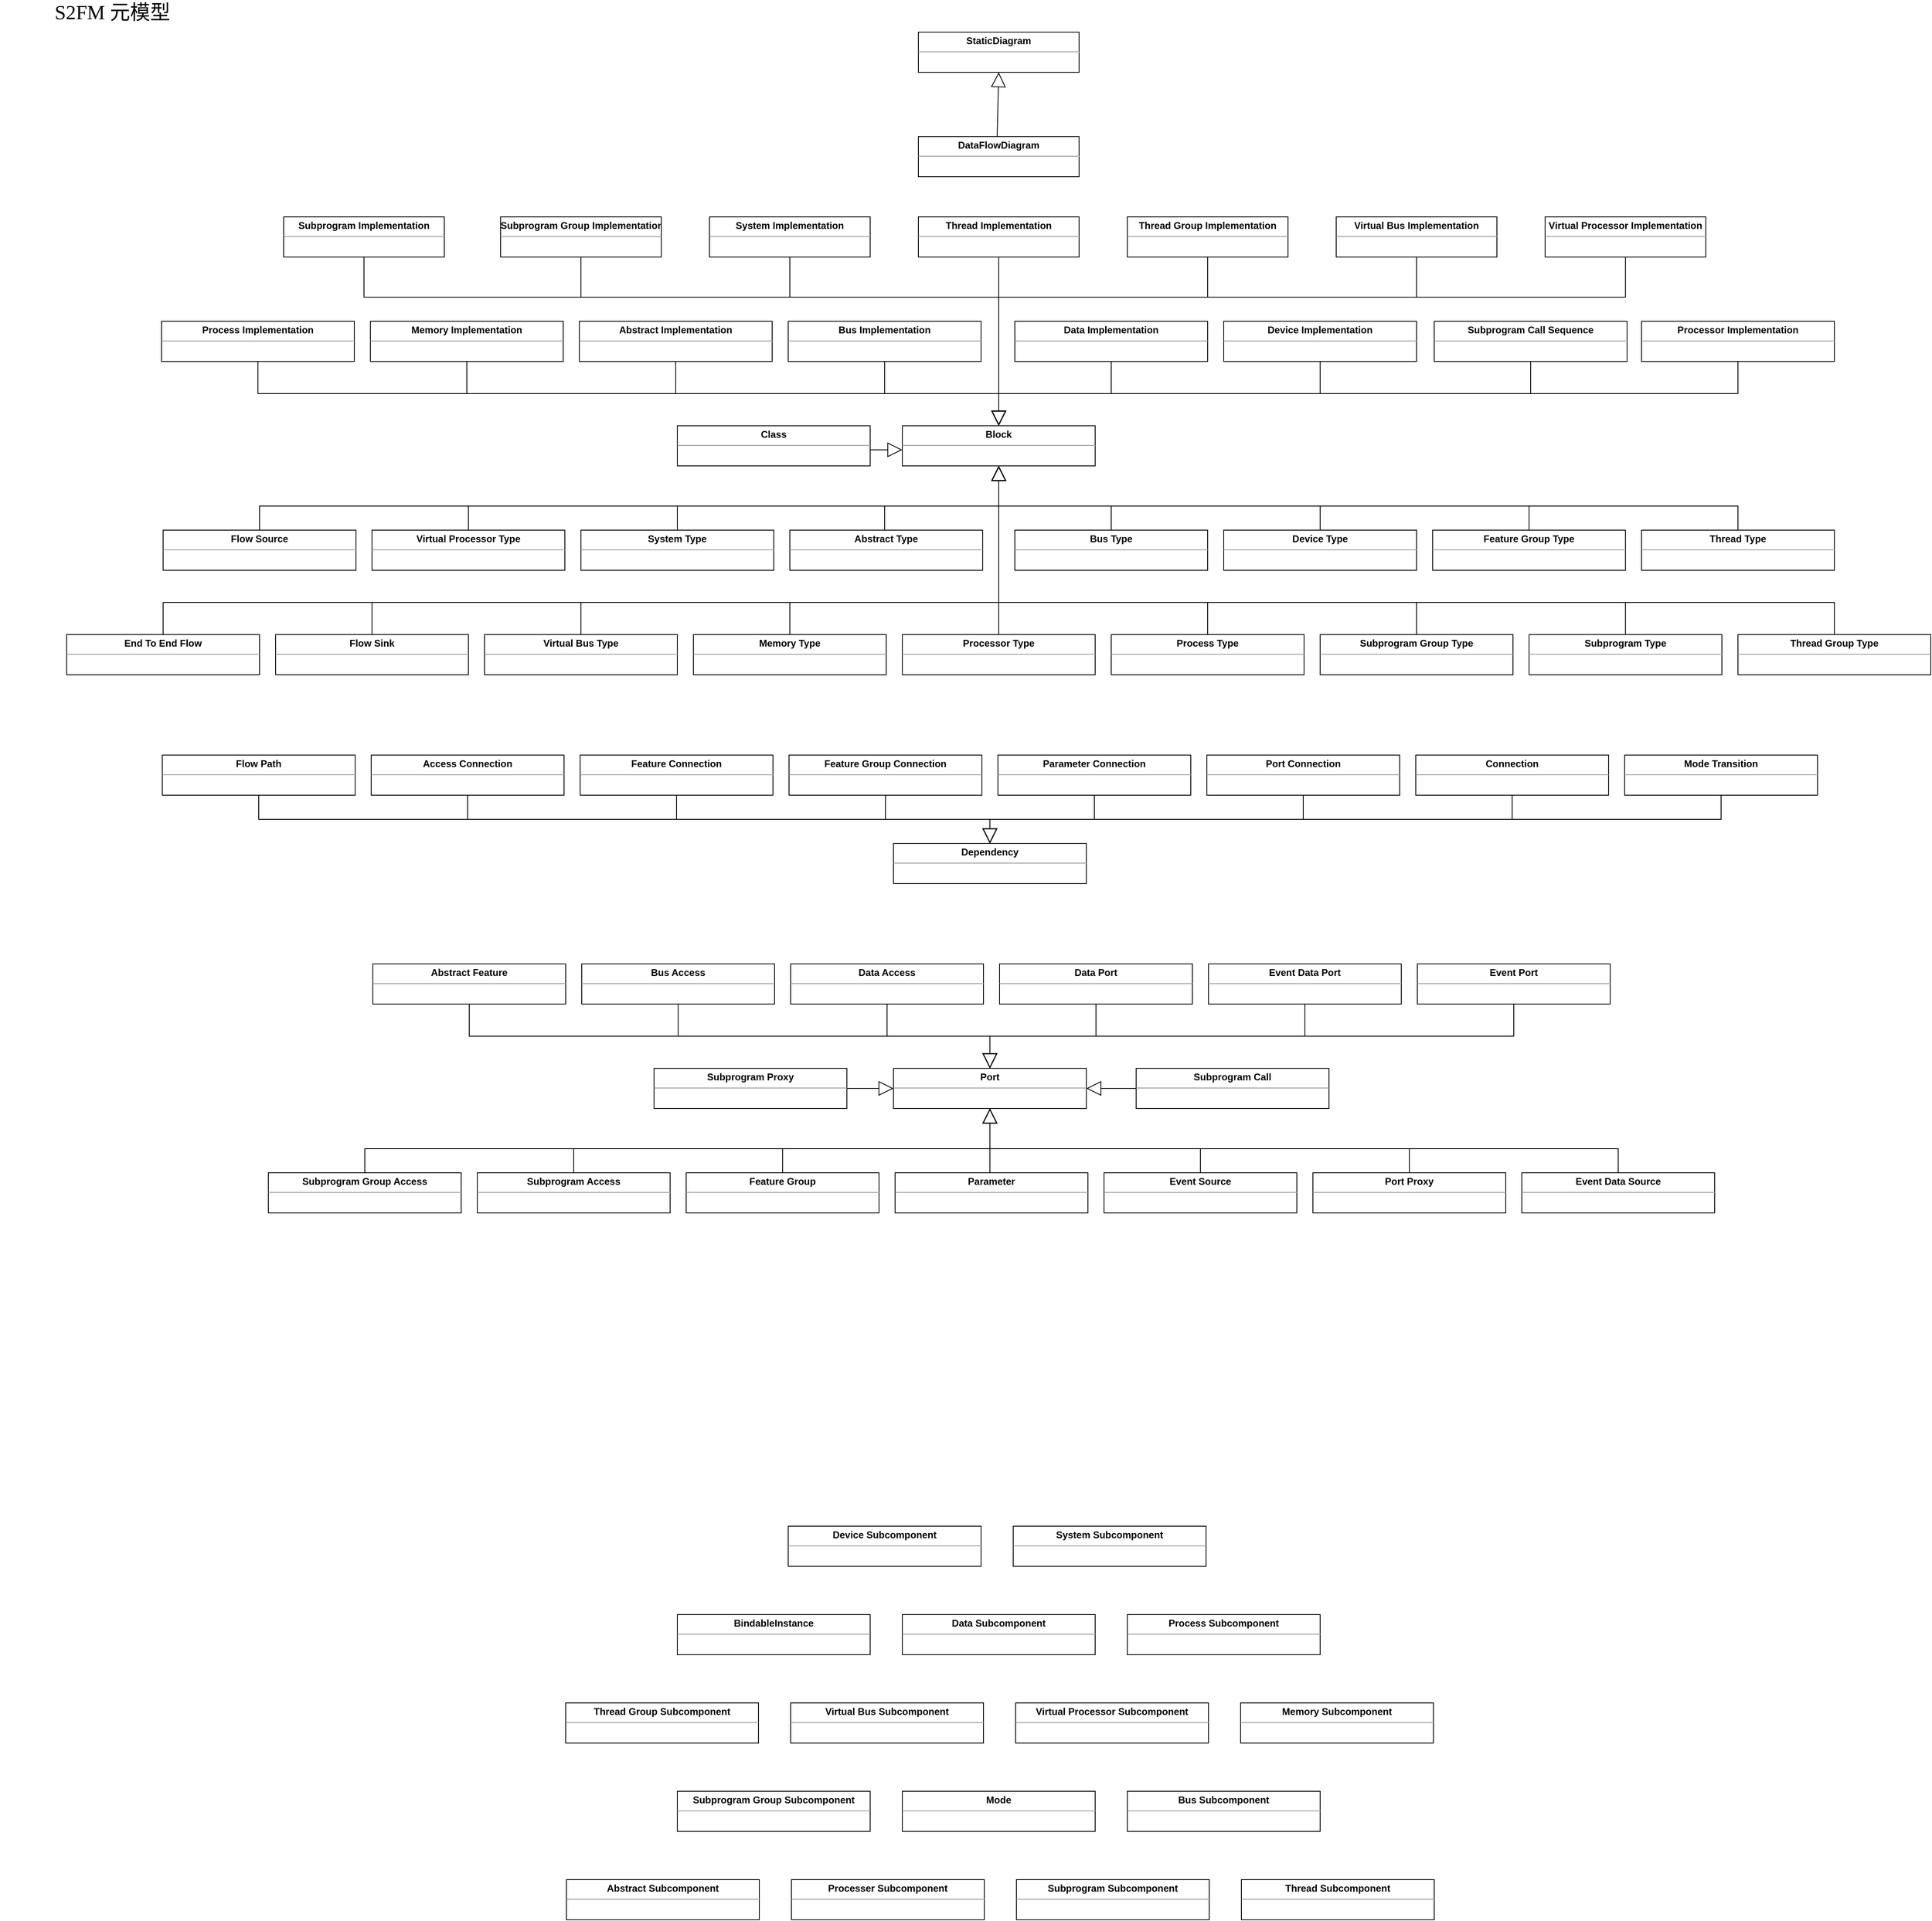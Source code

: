 <mxfile version="16.0.0" type="github">
  <diagram id="YCTGJR02snR9csBezVZd" name="Page-1">
    <mxGraphModel dx="2500" dy="3272" grid="1" gridSize="10" guides="1" tooltips="1" connect="1" arrows="1" fold="1" page="1" pageScale="1" pageWidth="827" pageHeight="1169" math="0" shadow="0">
      <root>
        <mxCell id="0" />
        <mxCell id="1" parent="0" />
        <mxCell id="7-aJ9GHmP8vsTWekd-Si-12" value="&lt;p style=&quot;margin: 0px ; margin-top: 4px ; text-align: center&quot;&gt;&lt;b&gt;Block&lt;/b&gt;&lt;/p&gt;&lt;hr size=&quot;1&quot;&gt;&lt;div style=&quot;height: 2px&quot;&gt;&lt;/div&gt;" style="verticalAlign=top;align=left;overflow=fill;fontSize=12;fontFamily=Helvetica;html=1;" parent="1" vertex="1">
          <mxGeometry x="430" y="-660" width="240" height="50" as="geometry" />
        </mxCell>
        <mxCell id="7-aJ9GHmP8vsTWekd-Si-14" value="&lt;p style=&quot;margin: 0px ; margin-top: 4px ; text-align: center&quot;&gt;&lt;b&gt;Abstract Type&lt;/b&gt;&lt;/p&gt;&lt;hr size=&quot;1&quot;&gt;&lt;div style=&quot;height: 2px&quot;&gt;&lt;/div&gt;" style="verticalAlign=top;align=left;overflow=fill;fontSize=12;fontFamily=Helvetica;html=1;" parent="1" vertex="1">
          <mxGeometry x="290" y="-530" width="240" height="50" as="geometry" />
        </mxCell>
        <mxCell id="7-aJ9GHmP8vsTWekd-Si-15" value="&lt;p style=&quot;margin: 0px ; margin-top: 4px ; text-align: center&quot;&gt;&lt;b&gt;Bus Type&lt;/b&gt;&lt;/p&gt;&lt;hr size=&quot;1&quot;&gt;&lt;div style=&quot;height: 2px&quot;&gt;&lt;/div&gt;" style="verticalAlign=top;align=left;overflow=fill;fontSize=12;fontFamily=Helvetica;html=1;" parent="1" vertex="1">
          <mxGeometry x="570" y="-530" width="240" height="50" as="geometry" />
        </mxCell>
        <mxCell id="7-aJ9GHmP8vsTWekd-Si-16" value="&lt;p style=&quot;margin: 0px ; margin-top: 4px ; text-align: center&quot;&gt;&lt;b&gt;Device Type&lt;/b&gt;&lt;/p&gt;&lt;hr size=&quot;1&quot;&gt;&lt;div style=&quot;height: 2px&quot;&gt;&lt;/div&gt;" style="verticalAlign=top;align=left;overflow=fill;fontSize=12;fontFamily=Helvetica;html=1;" parent="1" vertex="1">
          <mxGeometry x="830" y="-530" width="240" height="50" as="geometry" />
        </mxCell>
        <mxCell id="7-aJ9GHmP8vsTWekd-Si-17" value="&lt;p style=&quot;margin: 0px ; margin-top: 4px ; text-align: center&quot;&gt;&lt;b&gt;Fe&lt;span style=&quot;white-space: pre&quot;&gt;ature Group&lt;/span&gt;&amp;nbsp;Type&lt;/b&gt;&lt;/p&gt;&lt;hr size=&quot;1&quot;&gt;&lt;div style=&quot;height: 2px&quot;&gt;&lt;/div&gt;" style="verticalAlign=top;align=left;overflow=fill;fontSize=12;fontFamily=Helvetica;html=1;" parent="1" vertex="1">
          <mxGeometry x="1090" y="-530" width="240" height="50" as="geometry" />
        </mxCell>
        <mxCell id="7-aJ9GHmP8vsTWekd-Si-18" value="&lt;p style=&quot;margin: 0px ; margin-top: 4px ; text-align: center&quot;&gt;&lt;b&gt;Memory Type&lt;/b&gt;&lt;/p&gt;&lt;hr size=&quot;1&quot;&gt;&lt;div style=&quot;height: 2px&quot;&gt;&lt;/div&gt;" style="verticalAlign=top;align=left;overflow=fill;fontSize=12;fontFamily=Helvetica;html=1;" parent="1" vertex="1">
          <mxGeometry x="170" y="-400" width="240" height="50" as="geometry" />
        </mxCell>
        <mxCell id="7-aJ9GHmP8vsTWekd-Si-19" value="&lt;p style=&quot;margin: 0px ; margin-top: 4px ; text-align: center&quot;&gt;&lt;b&gt;Process Type&lt;/b&gt;&lt;/p&gt;&lt;hr size=&quot;1&quot;&gt;&lt;div style=&quot;height: 2px&quot;&gt;&lt;/div&gt;" style="verticalAlign=top;align=left;overflow=fill;fontSize=12;fontFamily=Helvetica;html=1;" parent="1" vertex="1">
          <mxGeometry x="690" y="-400" width="240" height="50" as="geometry" />
        </mxCell>
        <mxCell id="7-aJ9GHmP8vsTWekd-Si-20" value="&lt;p style=&quot;margin: 0px ; margin-top: 4px ; text-align: center&quot;&gt;&lt;b&gt;Processor Type&lt;/b&gt;&lt;/p&gt;&lt;hr size=&quot;1&quot;&gt;&lt;div style=&quot;height: 2px&quot;&gt;&lt;/div&gt;" style="verticalAlign=top;align=left;overflow=fill;fontSize=12;fontFamily=Helvetica;html=1;" parent="1" vertex="1">
          <mxGeometry x="430" y="-400" width="240" height="50" as="geometry" />
        </mxCell>
        <mxCell id="7-aJ9GHmP8vsTWekd-Si-21" value="&lt;p style=&quot;margin: 0px ; margin-top: 4px ; text-align: center&quot;&gt;&lt;b&gt;Subprogram Type&lt;/b&gt;&lt;/p&gt;&lt;hr size=&quot;1&quot;&gt;&lt;div style=&quot;height: 2px&quot;&gt;&lt;/div&gt;" style="verticalAlign=top;align=left;overflow=fill;fontSize=12;fontFamily=Helvetica;html=1;" parent="1" vertex="1">
          <mxGeometry x="1210" y="-400" width="240" height="50" as="geometry" />
        </mxCell>
        <mxCell id="7-aJ9GHmP8vsTWekd-Si-22" value="&lt;p style=&quot;margin: 0px ; margin-top: 4px ; text-align: center&quot;&gt;&lt;b&gt;Subprogram Group Type&lt;/b&gt;&lt;/p&gt;&lt;hr size=&quot;1&quot;&gt;&lt;div style=&quot;height: 2px&quot;&gt;&lt;/div&gt;" style="verticalAlign=top;align=left;overflow=fill;fontSize=12;fontFamily=Helvetica;html=1;" parent="1" vertex="1">
          <mxGeometry x="950" y="-400" width="240" height="50" as="geometry" />
        </mxCell>
        <mxCell id="7-aJ9GHmP8vsTWekd-Si-23" value="&lt;p style=&quot;margin: 0px ; margin-top: 4px ; text-align: center&quot;&gt;&lt;b&gt;System Type&lt;/b&gt;&lt;/p&gt;&lt;hr size=&quot;1&quot;&gt;&lt;div style=&quot;height: 2px&quot;&gt;&lt;/div&gt;" style="verticalAlign=top;align=left;overflow=fill;fontSize=12;fontFamily=Helvetica;html=1;" parent="1" vertex="1">
          <mxGeometry x="30" y="-530" width="240" height="50" as="geometry" />
        </mxCell>
        <mxCell id="7-aJ9GHmP8vsTWekd-Si-24" value="&lt;p style=&quot;margin: 0px ; margin-top: 4px ; text-align: center&quot;&gt;&lt;b&gt;Thread Type&lt;/b&gt;&lt;/p&gt;&lt;hr size=&quot;1&quot;&gt;&lt;div style=&quot;height: 2px&quot;&gt;&lt;/div&gt;" style="verticalAlign=top;align=left;overflow=fill;fontSize=12;fontFamily=Helvetica;html=1;" parent="1" vertex="1">
          <mxGeometry x="1350" y="-530" width="240" height="50" as="geometry" />
        </mxCell>
        <mxCell id="7-aJ9GHmP8vsTWekd-Si-25" value="&lt;p style=&quot;margin: 0px ; margin-top: 4px ; text-align: center&quot;&gt;&lt;b&gt;Thread Group Type&lt;/b&gt;&lt;/p&gt;&lt;hr size=&quot;1&quot;&gt;&lt;div style=&quot;height: 2px&quot;&gt;&lt;/div&gt;" style="verticalAlign=top;align=left;overflow=fill;fontSize=12;fontFamily=Helvetica;html=1;" parent="1" vertex="1">
          <mxGeometry x="1470" y="-400" width="240" height="50" as="geometry" />
        </mxCell>
        <mxCell id="7-aJ9GHmP8vsTWekd-Si-26" value="&lt;p style=&quot;margin: 0px ; margin-top: 4px ; text-align: center&quot;&gt;&lt;b&gt;Virtual Bus Type&lt;/b&gt;&lt;/p&gt;&lt;hr size=&quot;1&quot;&gt;&lt;div style=&quot;height: 2px&quot;&gt;&lt;/div&gt;" style="verticalAlign=top;align=left;overflow=fill;fontSize=12;fontFamily=Helvetica;html=1;" parent="1" vertex="1">
          <mxGeometry x="-90" y="-400" width="240" height="50" as="geometry" />
        </mxCell>
        <mxCell id="7-aJ9GHmP8vsTWekd-Si-27" value="&lt;p style=&quot;margin: 0px ; margin-top: 4px ; text-align: center&quot;&gt;&lt;b&gt;Virtual Processor Type&lt;/b&gt;&lt;/p&gt;&lt;hr size=&quot;1&quot;&gt;&lt;div style=&quot;height: 2px&quot;&gt;&lt;/div&gt;" style="verticalAlign=top;align=left;overflow=fill;fontSize=12;fontFamily=Helvetica;html=1;" parent="1" vertex="1">
          <mxGeometry x="-230" y="-530" width="240" height="50" as="geometry" />
        </mxCell>
        <mxCell id="7-aJ9GHmP8vsTWekd-Si-29" value="&lt;p style=&quot;margin: 0px ; margin-top: 4px ; text-align: center&quot;&gt;&lt;b&gt;Dependency&lt;/b&gt;&lt;/p&gt;&lt;hr size=&quot;1&quot;&gt;&lt;div style=&quot;height: 2px&quot;&gt;&lt;/div&gt;" style="verticalAlign=top;align=left;overflow=fill;fontSize=12;fontFamily=Helvetica;html=1;" parent="1" vertex="1">
          <mxGeometry x="419" y="-140" width="240" height="50" as="geometry" />
        </mxCell>
        <mxCell id="7-aJ9GHmP8vsTWekd-Si-30" value="&lt;p style=&quot;margin: 0px ; margin-top: 4px ; text-align: center&quot;&gt;&lt;b&gt;Access Connection&lt;/b&gt;&lt;/p&gt;&lt;hr size=&quot;1&quot;&gt;&lt;div style=&quot;height: 2px&quot;&gt;&lt;/div&gt;" style="verticalAlign=top;align=left;overflow=fill;fontSize=12;fontFamily=Helvetica;html=1;" parent="1" vertex="1">
          <mxGeometry x="-231" y="-250" width="240" height="50" as="geometry" />
        </mxCell>
        <mxCell id="7-aJ9GHmP8vsTWekd-Si-31" value="&lt;p style=&quot;margin: 0px ; margin-top: 4px ; text-align: center&quot;&gt;&lt;b&gt;Feature Connection&lt;/b&gt;&lt;/p&gt;&lt;hr size=&quot;1&quot;&gt;&lt;div style=&quot;height: 2px&quot;&gt;&lt;/div&gt;" style="verticalAlign=top;align=left;overflow=fill;fontSize=12;fontFamily=Helvetica;html=1;" parent="1" vertex="1">
          <mxGeometry x="29" y="-250" width="240" height="50" as="geometry" />
        </mxCell>
        <mxCell id="7-aJ9GHmP8vsTWekd-Si-32" value="&lt;p style=&quot;margin: 0px ; margin-top: 4px ; text-align: center&quot;&gt;&lt;b&gt;Feature Group Connection&lt;/b&gt;&lt;/p&gt;&lt;hr size=&quot;1&quot;&gt;&lt;div style=&quot;height: 2px&quot;&gt;&lt;/div&gt;" style="verticalAlign=top;align=left;overflow=fill;fontSize=12;fontFamily=Helvetica;html=1;" parent="1" vertex="1">
          <mxGeometry x="289" y="-250" width="240" height="50" as="geometry" />
        </mxCell>
        <mxCell id="7-aJ9GHmP8vsTWekd-Si-34" value="&lt;p style=&quot;margin: 0px ; margin-top: 4px ; text-align: center&quot;&gt;&lt;b&gt;Parameter Connection&lt;/b&gt;&lt;/p&gt;&lt;hr size=&quot;1&quot;&gt;&lt;div style=&quot;height: 2px&quot;&gt;&lt;/div&gt;" style="verticalAlign=top;align=left;overflow=fill;fontSize=12;fontFamily=Helvetica;html=1;" parent="1" vertex="1">
          <mxGeometry x="549" y="-250" width="240" height="50" as="geometry" />
        </mxCell>
        <mxCell id="7-aJ9GHmP8vsTWekd-Si-35" value="&lt;p style=&quot;margin: 0px ; margin-top: 4px ; text-align: center&quot;&gt;&lt;b&gt;Port Connection&lt;/b&gt;&lt;/p&gt;&lt;hr size=&quot;1&quot;&gt;&lt;div style=&quot;height: 2px&quot;&gt;&lt;/div&gt;" style="verticalAlign=top;align=left;overflow=fill;fontSize=12;fontFamily=Helvetica;html=1;" parent="1" vertex="1">
          <mxGeometry x="809" y="-250" width="240" height="50" as="geometry" />
        </mxCell>
        <mxCell id="7-aJ9GHmP8vsTWekd-Si-36" value="&lt;p style=&quot;margin: 0px ; margin-top: 4px ; text-align: center&quot;&gt;&lt;b&gt;Connection&lt;/b&gt;&lt;/p&gt;&lt;hr size=&quot;1&quot;&gt;&lt;div style=&quot;height: 2px&quot;&gt;&lt;/div&gt;" style="verticalAlign=top;align=left;overflow=fill;fontSize=12;fontFamily=Helvetica;html=1;" parent="1" vertex="1">
          <mxGeometry x="1069" y="-250" width="240" height="50" as="geometry" />
        </mxCell>
        <mxCell id="7-aJ9GHmP8vsTWekd-Si-37" value="&lt;p style=&quot;margin: 0px ; margin-top: 4px ; text-align: center&quot;&gt;&lt;b&gt;Port&lt;/b&gt;&lt;/p&gt;&lt;hr size=&quot;1&quot;&gt;&lt;div style=&quot;height: 2px&quot;&gt;&lt;/div&gt;" style="verticalAlign=top;align=left;overflow=fill;fontSize=12;fontFamily=Helvetica;html=1;" parent="1" vertex="1">
          <mxGeometry x="419" y="140" width="240" height="50" as="geometry" />
        </mxCell>
        <mxCell id="7-aJ9GHmP8vsTWekd-Si-38" value="&lt;p style=&quot;margin: 0px ; margin-top: 4px ; text-align: center&quot;&gt;&lt;b&gt;Bus Access&lt;/b&gt;&lt;/p&gt;&lt;hr size=&quot;1&quot;&gt;&lt;div style=&quot;height: 2px&quot;&gt;&lt;/div&gt;" style="verticalAlign=top;align=left;overflow=fill;fontSize=12;fontFamily=Helvetica;html=1;" parent="1" vertex="1">
          <mxGeometry x="31" y="10" width="240" height="50" as="geometry" />
        </mxCell>
        <mxCell id="7-aJ9GHmP8vsTWekd-Si-39" value="&lt;p style=&quot;margin: 0px ; margin-top: 4px ; text-align: center&quot;&gt;&lt;b&gt;Abstract Feature&lt;/b&gt;&lt;/p&gt;&lt;hr size=&quot;1&quot;&gt;&lt;div style=&quot;height: 2px&quot;&gt;&lt;/div&gt;" style="verticalAlign=top;align=left;overflow=fill;fontSize=12;fontFamily=Helvetica;html=1;" parent="1" vertex="1">
          <mxGeometry x="-229" y="10" width="240" height="50" as="geometry" />
        </mxCell>
        <mxCell id="7-aJ9GHmP8vsTWekd-Si-40" value="&lt;p style=&quot;margin: 0px ; margin-top: 4px ; text-align: center&quot;&gt;&lt;b&gt;Data Access&lt;/b&gt;&lt;/p&gt;&lt;hr size=&quot;1&quot;&gt;&lt;div style=&quot;height: 2px&quot;&gt;&lt;/div&gt;" style="verticalAlign=top;align=left;overflow=fill;fontSize=12;fontFamily=Helvetica;html=1;" parent="1" vertex="1">
          <mxGeometry x="291" y="10" width="240" height="50" as="geometry" />
        </mxCell>
        <mxCell id="7-aJ9GHmP8vsTWekd-Si-41" value="&lt;p style=&quot;margin: 0px ; margin-top: 4px ; text-align: center&quot;&gt;&lt;b&gt;Data Port&lt;/b&gt;&lt;/p&gt;&lt;hr size=&quot;1&quot;&gt;&lt;div style=&quot;height: 2px&quot;&gt;&lt;/div&gt;" style="verticalAlign=top;align=left;overflow=fill;fontSize=12;fontFamily=Helvetica;html=1;" parent="1" vertex="1">
          <mxGeometry x="551" y="10" width="240" height="50" as="geometry" />
        </mxCell>
        <mxCell id="7-aJ9GHmP8vsTWekd-Si-42" value="&lt;p style=&quot;margin: 0px ; margin-top: 4px ; text-align: center&quot;&gt;&lt;b&gt;Event Data Port&lt;/b&gt;&lt;/p&gt;&lt;hr size=&quot;1&quot;&gt;&lt;div style=&quot;height: 2px&quot;&gt;&lt;/div&gt;" style="verticalAlign=top;align=left;overflow=fill;fontSize=12;fontFamily=Helvetica;html=1;" parent="1" vertex="1">
          <mxGeometry x="811" y="10" width="240" height="50" as="geometry" />
        </mxCell>
        <mxCell id="7-aJ9GHmP8vsTWekd-Si-43" value="&lt;p style=&quot;margin: 0px ; margin-top: 4px ; text-align: center&quot;&gt;&lt;b&gt;Event Port&lt;/b&gt;&lt;/p&gt;&lt;hr size=&quot;1&quot;&gt;&lt;div style=&quot;height: 2px&quot;&gt;&lt;/div&gt;" style="verticalAlign=top;align=left;overflow=fill;fontSize=12;fontFamily=Helvetica;html=1;" parent="1" vertex="1">
          <mxGeometry x="1071" y="10" width="240" height="50" as="geometry" />
        </mxCell>
        <mxCell id="7-aJ9GHmP8vsTWekd-Si-44" value="&lt;p style=&quot;margin: 0px ; margin-top: 4px ; text-align: center&quot;&gt;&lt;b&gt;Feature Group&lt;/b&gt;&lt;/p&gt;&lt;hr size=&quot;1&quot;&gt;&lt;div style=&quot;height: 2px&quot;&gt;&lt;/div&gt;" style="verticalAlign=top;align=left;overflow=fill;fontSize=12;fontFamily=Helvetica;html=1;" parent="1" vertex="1">
          <mxGeometry x="161" y="270" width="240" height="50" as="geometry" />
        </mxCell>
        <mxCell id="7-aJ9GHmP8vsTWekd-Si-45" value="&lt;p style=&quot;margin: 0px ; margin-top: 4px ; text-align: center&quot;&gt;&lt;b&gt;Parameter&lt;/b&gt;&lt;/p&gt;&lt;hr size=&quot;1&quot;&gt;&lt;div style=&quot;height: 2px&quot;&gt;&lt;/div&gt;" style="verticalAlign=top;align=left;overflow=fill;fontSize=12;fontFamily=Helvetica;html=1;" parent="1" vertex="1">
          <mxGeometry x="421" y="270" width="240" height="50" as="geometry" />
        </mxCell>
        <mxCell id="7-aJ9GHmP8vsTWekd-Si-46" value="&lt;p style=&quot;margin: 0px ; margin-top: 4px ; text-align: center&quot;&gt;&lt;b&gt;Subprogram Access&lt;/b&gt;&lt;/p&gt;&lt;hr size=&quot;1&quot;&gt;&lt;div style=&quot;height: 2px&quot;&gt;&lt;/div&gt;" style="verticalAlign=top;align=left;overflow=fill;fontSize=12;fontFamily=Helvetica;html=1;" parent="1" vertex="1">
          <mxGeometry x="-99" y="270" width="240" height="50" as="geometry" />
        </mxCell>
        <mxCell id="7-aJ9GHmP8vsTWekd-Si-47" value="&lt;p style=&quot;margin: 0px ; margin-top: 4px ; text-align: center&quot;&gt;&lt;b&gt;Subprogram Group Access&lt;/b&gt;&lt;/p&gt;&lt;hr size=&quot;1&quot;&gt;&lt;div style=&quot;height: 2px&quot;&gt;&lt;/div&gt;" style="verticalAlign=top;align=left;overflow=fill;fontSize=12;fontFamily=Helvetica;html=1;" parent="1" vertex="1">
          <mxGeometry x="-359" y="270" width="240" height="50" as="geometry" />
        </mxCell>
        <mxCell id="7-aJ9GHmP8vsTWekd-Si-48" value="&lt;p style=&quot;margin: 0px ; margin-top: 4px ; text-align: center&quot;&gt;&lt;b&gt;Event Source&lt;/b&gt;&lt;br&gt;&lt;/p&gt;&lt;hr size=&quot;1&quot;&gt;&lt;div style=&quot;height: 2px&quot;&gt;&lt;/div&gt;" style="verticalAlign=top;align=left;overflow=fill;fontSize=12;fontFamily=Helvetica;html=1;" parent="1" vertex="1">
          <mxGeometry x="681" y="270" width="240" height="50" as="geometry" />
        </mxCell>
        <mxCell id="7-aJ9GHmP8vsTWekd-Si-49" value="&lt;p style=&quot;margin: 0px ; margin-top: 4px ; text-align: center&quot;&gt;&lt;b&gt;Event Data Source&lt;/b&gt;&lt;br&gt;&lt;/p&gt;&lt;hr size=&quot;1&quot;&gt;&lt;div style=&quot;height: 2px&quot;&gt;&lt;/div&gt;" style="verticalAlign=top;align=left;overflow=fill;fontSize=12;fontFamily=Helvetica;html=1;" parent="1" vertex="1">
          <mxGeometry x="1201" y="270" width="240" height="50" as="geometry" />
        </mxCell>
        <mxCell id="7-aJ9GHmP8vsTWekd-Si-50" value="&lt;p style=&quot;margin: 0px ; margin-top: 4px ; text-align: center&quot;&gt;&lt;b&gt;Subprogram Proxy&lt;/b&gt;&lt;/p&gt;&lt;hr size=&quot;1&quot;&gt;&lt;div style=&quot;height: 2px&quot;&gt;&lt;/div&gt;" style="verticalAlign=top;align=left;overflow=fill;fontSize=12;fontFamily=Helvetica;html=1;" parent="1" vertex="1">
          <mxGeometry x="121" y="140" width="240" height="50" as="geometry" />
        </mxCell>
        <mxCell id="7-aJ9GHmP8vsTWekd-Si-51" value="&lt;p style=&quot;margin: 0px ; margin-top: 4px ; text-align: center&quot;&gt;&lt;b&gt;Port Proxy&lt;/b&gt;&lt;/p&gt;&lt;hr size=&quot;1&quot;&gt;&lt;div style=&quot;height: 2px&quot;&gt;&lt;/div&gt;" style="verticalAlign=top;align=left;overflow=fill;fontSize=12;fontFamily=Helvetica;html=1;" parent="1" vertex="1">
          <mxGeometry x="941" y="270" width="240" height="50" as="geometry" />
        </mxCell>
        <mxCell id="7-aJ9GHmP8vsTWekd-Si-52" value="&lt;p style=&quot;margin: 0px ; margin-top: 4px ; text-align: center&quot;&gt;&lt;b&gt;BindableInstance&lt;/b&gt;&lt;/p&gt;&lt;hr size=&quot;1&quot;&gt;&lt;div style=&quot;height: 2px&quot;&gt;&lt;/div&gt;" style="verticalAlign=top;align=left;overflow=fill;fontSize=12;fontFamily=Helvetica;html=1;" parent="1" vertex="1">
          <mxGeometry x="150" y="820" width="240" height="50" as="geometry" />
        </mxCell>
        <mxCell id="7-aJ9GHmP8vsTWekd-Si-53" value="&lt;p style=&quot;margin: 0px ; margin-top: 4px ; text-align: center&quot;&gt;&lt;b&gt;Abstract Subcomponent&lt;/b&gt;&lt;/p&gt;&lt;hr size=&quot;1&quot;&gt;&lt;div style=&quot;height: 2px&quot;&gt;&lt;/div&gt;" style="verticalAlign=top;align=left;overflow=fill;fontSize=12;fontFamily=Helvetica;html=1;" parent="1" vertex="1">
          <mxGeometry x="12" y="1150" width="240" height="50" as="geometry" />
        </mxCell>
        <mxCell id="7-aJ9GHmP8vsTWekd-Si-54" value="&lt;p style=&quot;margin: 0px ; margin-top: 4px ; text-align: center&quot;&gt;&lt;b&gt;Bus Subcomponent&lt;/b&gt;&lt;/p&gt;&lt;hr size=&quot;1&quot;&gt;&lt;div style=&quot;height: 2px&quot;&gt;&lt;/div&gt;" style="verticalAlign=top;align=left;overflow=fill;fontSize=12;fontFamily=Helvetica;html=1;" parent="1" vertex="1">
          <mxGeometry x="710" y="1040" width="240" height="50" as="geometry" />
        </mxCell>
        <mxCell id="7-aJ9GHmP8vsTWekd-Si-55" value="&lt;p style=&quot;margin: 0px ; margin-top: 4px ; text-align: center&quot;&gt;&lt;b&gt;Data Subcomponent&lt;/b&gt;&lt;/p&gt;&lt;hr size=&quot;1&quot;&gt;&lt;div style=&quot;height: 2px&quot;&gt;&lt;/div&gt;" style="verticalAlign=top;align=left;overflow=fill;fontSize=12;fontFamily=Helvetica;html=1;" parent="1" vertex="1">
          <mxGeometry x="430" y="820" width="240" height="50" as="geometry" />
        </mxCell>
        <mxCell id="7-aJ9GHmP8vsTWekd-Si-56" value="&lt;p style=&quot;margin: 0px ; margin-top: 4px ; text-align: center&quot;&gt;&lt;b&gt;Device Subcomponent&lt;/b&gt;&lt;/p&gt;&lt;hr size=&quot;1&quot;&gt;&lt;div style=&quot;height: 2px&quot;&gt;&lt;/div&gt;" style="verticalAlign=top;align=left;overflow=fill;fontSize=12;fontFamily=Helvetica;html=1;" parent="1" vertex="1">
          <mxGeometry x="288" y="710" width="240" height="50" as="geometry" />
        </mxCell>
        <mxCell id="7-aJ9GHmP8vsTWekd-Si-57" value="&lt;p style=&quot;margin: 0px ; margin-top: 4px ; text-align: center&quot;&gt;&lt;b&gt;Memory Subcomponent&lt;/b&gt;&lt;/p&gt;&lt;hr size=&quot;1&quot;&gt;&lt;div style=&quot;height: 2px&quot;&gt;&lt;/div&gt;" style="verticalAlign=top;align=left;overflow=fill;fontSize=12;fontFamily=Helvetica;html=1;" parent="1" vertex="1">
          <mxGeometry x="851" y="930" width="240" height="50" as="geometry" />
        </mxCell>
        <mxCell id="7-aJ9GHmP8vsTWekd-Si-58" value="&lt;p style=&quot;margin: 0px ; margin-top: 4px ; text-align: center&quot;&gt;&lt;b&gt;Process Subcomponent&lt;/b&gt;&lt;/p&gt;&lt;hr size=&quot;1&quot;&gt;&lt;div style=&quot;height: 2px&quot;&gt;&lt;/div&gt;" style="verticalAlign=top;align=left;overflow=fill;fontSize=12;fontFamily=Helvetica;html=1;" parent="1" vertex="1">
          <mxGeometry x="710" y="820" width="240" height="50" as="geometry" />
        </mxCell>
        <mxCell id="7-aJ9GHmP8vsTWekd-Si-59" value="&lt;p style=&quot;margin: 0px ; margin-top: 4px ; text-align: center&quot;&gt;&lt;b&gt;Processer Subcomponent&lt;/b&gt;&lt;/p&gt;&lt;hr size=&quot;1&quot;&gt;&lt;div style=&quot;height: 2px&quot;&gt;&lt;/div&gt;" style="verticalAlign=top;align=left;overflow=fill;fontSize=12;fontFamily=Helvetica;html=1;" parent="1" vertex="1">
          <mxGeometry x="292" y="1150" width="240" height="50" as="geometry" />
        </mxCell>
        <mxCell id="7-aJ9GHmP8vsTWekd-Si-60" value="&lt;p style=&quot;margin: 0px ; margin-top: 4px ; text-align: center&quot;&gt;&lt;b&gt;Subprogram Subcomponent&lt;/b&gt;&lt;/p&gt;&lt;hr size=&quot;1&quot;&gt;&lt;div style=&quot;height: 2px&quot;&gt;&lt;/div&gt;" style="verticalAlign=top;align=left;overflow=fill;fontSize=12;fontFamily=Helvetica;html=1;" parent="1" vertex="1">
          <mxGeometry x="572" y="1150" width="240" height="50" as="geometry" />
        </mxCell>
        <mxCell id="7-aJ9GHmP8vsTWekd-Si-61" value="&lt;p style=&quot;margin: 0px ; margin-top: 4px ; text-align: center&quot;&gt;&lt;b&gt;Subprogram Group Subcomponent&lt;/b&gt;&lt;/p&gt;&lt;hr size=&quot;1&quot;&gt;&lt;div style=&quot;height: 2px&quot;&gt;&lt;/div&gt;" style="verticalAlign=top;align=left;overflow=fill;fontSize=12;fontFamily=Helvetica;html=1;" parent="1" vertex="1">
          <mxGeometry x="150" y="1040" width="240" height="50" as="geometry" />
        </mxCell>
        <mxCell id="7-aJ9GHmP8vsTWekd-Si-62" value="&lt;p style=&quot;margin: 0px ; margin-top: 4px ; text-align: center&quot;&gt;&lt;b&gt;System Subcomponent&lt;/b&gt;&lt;/p&gt;&lt;hr size=&quot;1&quot;&gt;&lt;div style=&quot;height: 2px&quot;&gt;&lt;/div&gt;" style="verticalAlign=top;align=left;overflow=fill;fontSize=12;fontFamily=Helvetica;html=1;" parent="1" vertex="1">
          <mxGeometry x="568" y="710" width="240" height="50" as="geometry" />
        </mxCell>
        <mxCell id="7-aJ9GHmP8vsTWekd-Si-63" value="&lt;p style=&quot;margin: 0px ; margin-top: 4px ; text-align: center&quot;&gt;&lt;b&gt;Thread Subcomponent&lt;/b&gt;&lt;/p&gt;&lt;hr size=&quot;1&quot;&gt;&lt;div style=&quot;height: 2px&quot;&gt;&lt;/div&gt;" style="verticalAlign=top;align=left;overflow=fill;fontSize=12;fontFamily=Helvetica;html=1;" parent="1" vertex="1">
          <mxGeometry x="852" y="1150" width="240" height="50" as="geometry" />
        </mxCell>
        <mxCell id="7-aJ9GHmP8vsTWekd-Si-64" value="&lt;p style=&quot;margin: 0px ; margin-top: 4px ; text-align: center&quot;&gt;&lt;b&gt;Thread Group Subcomponent&lt;/b&gt;&lt;/p&gt;&lt;hr size=&quot;1&quot;&gt;&lt;div style=&quot;height: 2px&quot;&gt;&lt;/div&gt;" style="verticalAlign=top;align=left;overflow=fill;fontSize=12;fontFamily=Helvetica;html=1;" parent="1" vertex="1">
          <mxGeometry x="11" y="930" width="240" height="50" as="geometry" />
        </mxCell>
        <mxCell id="7-aJ9GHmP8vsTWekd-Si-65" value="&lt;p style=&quot;margin: 0px ; margin-top: 4px ; text-align: center&quot;&gt;&lt;b&gt;Virtual Bus Subcomponent&lt;/b&gt;&lt;/p&gt;&lt;hr size=&quot;1&quot;&gt;&lt;div style=&quot;height: 2px&quot;&gt;&lt;/div&gt;" style="verticalAlign=top;align=left;overflow=fill;fontSize=12;fontFamily=Helvetica;html=1;" parent="1" vertex="1">
          <mxGeometry x="291" y="930" width="240" height="50" as="geometry" />
        </mxCell>
        <mxCell id="7-aJ9GHmP8vsTWekd-Si-66" value="&lt;p style=&quot;margin: 0px ; margin-top: 4px ; text-align: center&quot;&gt;&lt;b&gt;Virtual&amp;nbsp;Processor&amp;nbsp;Subcomponent&lt;/b&gt;&lt;/p&gt;&lt;hr size=&quot;1&quot;&gt;&lt;div style=&quot;height: 2px&quot;&gt;&lt;/div&gt;" style="verticalAlign=top;align=left;overflow=fill;fontSize=12;fontFamily=Helvetica;html=1;" parent="1" vertex="1">
          <mxGeometry x="571" y="930" width="240" height="50" as="geometry" />
        </mxCell>
        <mxCell id="7-aJ9GHmP8vsTWekd-Si-67" value="&lt;p style=&quot;margin: 0px ; margin-top: 4px ; text-align: center&quot;&gt;&lt;b&gt;Flow Path&lt;/b&gt;&lt;/p&gt;&lt;hr size=&quot;1&quot;&gt;&lt;div style=&quot;height: 2px&quot;&gt;&lt;/div&gt;" style="verticalAlign=top;align=left;overflow=fill;fontSize=12;fontFamily=Helvetica;html=1;" parent="1" vertex="1">
          <mxGeometry x="-491" y="-250" width="240" height="50" as="geometry" />
        </mxCell>
        <mxCell id="7-aJ9GHmP8vsTWekd-Si-68" value="&lt;p style=&quot;margin: 0px ; margin-top: 4px ; text-align: center&quot;&gt;&lt;b&gt;Flow Sink&lt;/b&gt;&lt;/p&gt;&lt;hr size=&quot;1&quot;&gt;&lt;div style=&quot;height: 2px&quot;&gt;&lt;/div&gt;" style="verticalAlign=top;align=left;overflow=fill;fontSize=12;fontFamily=Helvetica;html=1;" parent="1" vertex="1">
          <mxGeometry x="-350" y="-400" width="240" height="50" as="geometry" />
        </mxCell>
        <mxCell id="7-aJ9GHmP8vsTWekd-Si-69" value="&lt;p style=&quot;margin: 0px ; margin-top: 4px ; text-align: center&quot;&gt;&lt;b&gt;Flow Source&lt;/b&gt;&lt;/p&gt;&lt;hr size=&quot;1&quot;&gt;&lt;div style=&quot;height: 2px&quot;&gt;&lt;/div&gt;" style="verticalAlign=top;align=left;overflow=fill;fontSize=12;fontFamily=Helvetica;html=1;" parent="1" vertex="1">
          <mxGeometry x="-490" y="-530" width="240" height="50" as="geometry" />
        </mxCell>
        <mxCell id="7-aJ9GHmP8vsTWekd-Si-70" value="&lt;p style=&quot;margin: 0px ; margin-top: 4px ; text-align: center&quot;&gt;&lt;b&gt;End To End Flow&lt;/b&gt;&lt;/p&gt;&lt;hr size=&quot;1&quot;&gt;&lt;div style=&quot;height: 2px&quot;&gt;&lt;/div&gt;" style="verticalAlign=top;align=left;overflow=fill;fontSize=12;fontFamily=Helvetica;html=1;" parent="1" vertex="1">
          <mxGeometry x="-610" y="-400" width="240" height="50" as="geometry" />
        </mxCell>
        <mxCell id="7-aJ9GHmP8vsTWekd-Si-71" value="&lt;p style=&quot;margin: 0px ; margin-top: 4px ; text-align: center&quot;&gt;&lt;b&gt;StaticDiagram&lt;/b&gt;&lt;/p&gt;&lt;hr size=&quot;1&quot;&gt;&lt;div style=&quot;height: 2px&quot;&gt;&lt;/div&gt;" style="verticalAlign=top;align=left;overflow=fill;fontSize=12;fontFamily=Helvetica;html=1;" parent="1" vertex="1">
          <mxGeometry x="450" y="-1150" width="200" height="50" as="geometry" />
        </mxCell>
        <mxCell id="7-aJ9GHmP8vsTWekd-Si-72" value="&lt;p style=&quot;margin: 0px ; margin-top: 4px ; text-align: center&quot;&gt;&lt;b&gt;DataFlowDiagram&lt;/b&gt;&lt;/p&gt;&lt;hr size=&quot;1&quot;&gt;&lt;div style=&quot;height: 2px&quot;&gt;&lt;/div&gt;" style="verticalAlign=top;align=left;overflow=fill;fontSize=12;fontFamily=Helvetica;html=1;" parent="1" vertex="1">
          <mxGeometry x="450" y="-1020" width="200" height="50" as="geometry" />
        </mxCell>
        <mxCell id="7-aJ9GHmP8vsTWekd-Si-73" value="&lt;p style=&quot;margin: 0px ; margin-top: 4px ; text-align: center&quot;&gt;&lt;b&gt;Abstract Implementation&lt;/b&gt;&lt;/p&gt;&lt;hr size=&quot;1&quot;&gt;&lt;div style=&quot;height: 2px&quot;&gt;&lt;/div&gt;" style="verticalAlign=top;align=left;overflow=fill;fontSize=12;fontFamily=Helvetica;html=1;" parent="1" vertex="1">
          <mxGeometry x="28" y="-790" width="240" height="50" as="geometry" />
        </mxCell>
        <mxCell id="7-aJ9GHmP8vsTWekd-Si-74" value="&lt;p style=&quot;margin: 0px ; margin-top: 4px ; text-align: center&quot;&gt;&lt;b&gt;Bus Implementation&lt;/b&gt;&lt;/p&gt;&lt;hr size=&quot;1&quot;&gt;&lt;div style=&quot;height: 2px&quot;&gt;&lt;/div&gt;" style="verticalAlign=top;align=left;overflow=fill;fontSize=12;fontFamily=Helvetica;html=1;" parent="1" vertex="1">
          <mxGeometry x="288" y="-790" width="240" height="50" as="geometry" />
        </mxCell>
        <mxCell id="7-aJ9GHmP8vsTWekd-Si-75" value="&lt;p style=&quot;margin: 0px ; margin-top: 4px ; text-align: center&quot;&gt;&lt;b&gt;Data Implementation&lt;/b&gt;&lt;/p&gt;&lt;hr size=&quot;1&quot;&gt;&lt;div style=&quot;height: 2px&quot;&gt;&lt;/div&gt;" style="verticalAlign=top;align=left;overflow=fill;fontSize=12;fontFamily=Helvetica;html=1;" parent="1" vertex="1">
          <mxGeometry x="570" y="-790" width="240" height="50" as="geometry" />
        </mxCell>
        <mxCell id="7-aJ9GHmP8vsTWekd-Si-76" value="&lt;p style=&quot;margin: 0px ; margin-top: 4px ; text-align: center&quot;&gt;&lt;b&gt;Device Implementation&lt;/b&gt;&lt;/p&gt;&lt;hr size=&quot;1&quot;&gt;&lt;div style=&quot;height: 2px&quot;&gt;&lt;/div&gt;" style="verticalAlign=top;align=left;overflow=fill;fontSize=12;fontFamily=Helvetica;html=1;" parent="1" vertex="1">
          <mxGeometry x="830" y="-790" width="240" height="50" as="geometry" />
        </mxCell>
        <mxCell id="7-aJ9GHmP8vsTWekd-Si-77" value="&lt;p style=&quot;margin: 0px ; margin-top: 4px ; text-align: center&quot;&gt;&lt;b&gt;Memory Implementation&lt;/b&gt;&lt;/p&gt;&lt;hr size=&quot;1&quot;&gt;&lt;div style=&quot;height: 2px&quot;&gt;&lt;/div&gt;" style="verticalAlign=top;align=left;overflow=fill;fontSize=12;fontFamily=Helvetica;html=1;" parent="1" vertex="1">
          <mxGeometry x="-232" y="-790" width="240" height="50" as="geometry" />
        </mxCell>
        <mxCell id="7-aJ9GHmP8vsTWekd-Si-78" value="&lt;p style=&quot;margin: 0px ; margin-top: 4px ; text-align: center&quot;&gt;&lt;b&gt;Process Implementation&lt;/b&gt;&lt;/p&gt;&lt;hr size=&quot;1&quot;&gt;&lt;div style=&quot;height: 2px&quot;&gt;&lt;/div&gt;" style="verticalAlign=top;align=left;overflow=fill;fontSize=12;fontFamily=Helvetica;html=1;" parent="1" vertex="1">
          <mxGeometry x="-492" y="-790" width="240" height="50" as="geometry" />
        </mxCell>
        <mxCell id="7-aJ9GHmP8vsTWekd-Si-79" value="&lt;p style=&quot;margin: 0px ; margin-top: 4px ; text-align: center&quot;&gt;&lt;b&gt;Processor Implementation&lt;/b&gt;&lt;/p&gt;&lt;hr size=&quot;1&quot;&gt;&lt;div style=&quot;height: 2px&quot;&gt;&lt;/div&gt;" style="verticalAlign=top;align=left;overflow=fill;fontSize=12;fontFamily=Helvetica;html=1;" parent="1" vertex="1">
          <mxGeometry x="1350" y="-790" width="240" height="50" as="geometry" />
        </mxCell>
        <mxCell id="7-aJ9GHmP8vsTWekd-Si-80" value="&lt;p style=&quot;margin: 0px ; margin-top: 4px ; text-align: center&quot;&gt;&lt;b&gt;Subprogram Implementation&lt;/b&gt;&lt;/p&gt;&lt;hr size=&quot;1&quot;&gt;&lt;div style=&quot;height: 2px&quot;&gt;&lt;/div&gt;" style="verticalAlign=top;align=left;overflow=fill;fontSize=12;fontFamily=Helvetica;html=1;" parent="1" vertex="1">
          <mxGeometry x="-340" y="-920" width="200" height="50" as="geometry" />
        </mxCell>
        <mxCell id="7-aJ9GHmP8vsTWekd-Si-81" value="&lt;p style=&quot;margin: 0px ; margin-top: 4px ; text-align: center&quot;&gt;&lt;b&gt;Subprogram Group Implementation&lt;/b&gt;&lt;/p&gt;&lt;hr size=&quot;1&quot;&gt;&lt;div style=&quot;height: 2px&quot;&gt;&lt;/div&gt;" style="verticalAlign=top;align=left;overflow=fill;fontSize=12;fontFamily=Helvetica;html=1;" parent="1" vertex="1">
          <mxGeometry x="-70" y="-920" width="200" height="50" as="geometry" />
        </mxCell>
        <mxCell id="7-aJ9GHmP8vsTWekd-Si-82" value="&lt;p style=&quot;margin: 0px ; margin-top: 4px ; text-align: center&quot;&gt;&lt;b&gt;System Implementation&lt;/b&gt;&lt;/p&gt;&lt;hr size=&quot;1&quot;&gt;&lt;div style=&quot;height: 2px&quot;&gt;&lt;/div&gt;" style="verticalAlign=top;align=left;overflow=fill;fontSize=12;fontFamily=Helvetica;html=1;" parent="1" vertex="1">
          <mxGeometry x="190" y="-920" width="200" height="50" as="geometry" />
        </mxCell>
        <mxCell id="7-aJ9GHmP8vsTWekd-Si-83" value="&lt;p style=&quot;margin: 0px ; margin-top: 4px ; text-align: center&quot;&gt;&lt;b&gt;Thread Implementation&lt;/b&gt;&lt;/p&gt;&lt;hr size=&quot;1&quot;&gt;&lt;div style=&quot;height: 2px&quot;&gt;&lt;/div&gt;" style="verticalAlign=top;align=left;overflow=fill;fontSize=12;fontFamily=Helvetica;html=1;" parent="1" vertex="1">
          <mxGeometry x="450" y="-920" width="200" height="50" as="geometry" />
        </mxCell>
        <mxCell id="7-aJ9GHmP8vsTWekd-Si-84" value="&lt;p style=&quot;margin: 0px ; margin-top: 4px ; text-align: center&quot;&gt;&lt;b&gt;Thread Group Implementation&lt;/b&gt;&lt;/p&gt;&lt;hr size=&quot;1&quot;&gt;&lt;div style=&quot;height: 2px&quot;&gt;&lt;/div&gt;" style="verticalAlign=top;align=left;overflow=fill;fontSize=12;fontFamily=Helvetica;html=1;" parent="1" vertex="1">
          <mxGeometry x="710" y="-920" width="200" height="50" as="geometry" />
        </mxCell>
        <mxCell id="7-aJ9GHmP8vsTWekd-Si-85" value="&lt;p style=&quot;margin: 0px ; margin-top: 4px ; text-align: center&quot;&gt;&lt;b&gt;Virtual Bus Implementation&lt;/b&gt;&lt;/p&gt;&lt;hr size=&quot;1&quot;&gt;&lt;div style=&quot;height: 2px&quot;&gt;&lt;/div&gt;" style="verticalAlign=top;align=left;overflow=fill;fontSize=12;fontFamily=Helvetica;html=1;" parent="1" vertex="1">
          <mxGeometry x="970" y="-920" width="200" height="50" as="geometry" />
        </mxCell>
        <mxCell id="7-aJ9GHmP8vsTWekd-Si-86" value="&lt;p style=&quot;margin: 0px ; margin-top: 4px ; text-align: center&quot;&gt;&lt;b&gt;Virtual Processor Implementation&lt;/b&gt;&lt;/p&gt;&lt;hr size=&quot;1&quot;&gt;&lt;div style=&quot;height: 2px&quot;&gt;&lt;/div&gt;" style="verticalAlign=top;align=left;overflow=fill;fontSize=12;fontFamily=Helvetica;html=1;" parent="1" vertex="1">
          <mxGeometry x="1230" y="-920" width="200" height="50" as="geometry" />
        </mxCell>
        <mxCell id="7-aJ9GHmP8vsTWekd-Si-87" value="&lt;p style=&quot;margin: 0px ; margin-top: 4px ; text-align: center&quot;&gt;&lt;b&gt;Subprogram Call Sequence&lt;/b&gt;&lt;/p&gt;&lt;hr size=&quot;1&quot;&gt;&lt;div style=&quot;height: 2px&quot;&gt;&lt;/div&gt;" style="verticalAlign=top;align=left;overflow=fill;fontSize=12;fontFamily=Helvetica;html=1;" parent="1" vertex="1">
          <mxGeometry x="1092" y="-790" width="240" height="50" as="geometry" />
        </mxCell>
        <mxCell id="7-aJ9GHmP8vsTWekd-Si-88" value="&lt;p style=&quot;margin: 0px ; margin-top: 4px ; text-align: center&quot;&gt;&lt;b&gt;Subprogram Call&lt;/b&gt;&lt;/p&gt;&lt;hr size=&quot;1&quot;&gt;&lt;div style=&quot;height: 2px&quot;&gt;&lt;/div&gt;" style="verticalAlign=top;align=left;overflow=fill;fontSize=12;fontFamily=Helvetica;html=1;" parent="1" vertex="1">
          <mxGeometry x="721" y="140" width="240" height="50" as="geometry" />
        </mxCell>
        <mxCell id="7-aJ9GHmP8vsTWekd-Si-89" value="&lt;p style=&quot;margin: 0px ; margin-top: 4px ; text-align: center&quot;&gt;&lt;b&gt;Mode Transition&lt;/b&gt;&lt;/p&gt;&lt;hr size=&quot;1&quot;&gt;&lt;div style=&quot;height: 2px&quot;&gt;&lt;/div&gt;" style="verticalAlign=top;align=left;overflow=fill;fontSize=12;fontFamily=Helvetica;html=1;" parent="1" vertex="1">
          <mxGeometry x="1329" y="-250" width="240" height="50" as="geometry" />
        </mxCell>
        <mxCell id="7-aJ9GHmP8vsTWekd-Si-90" value="&lt;p style=&quot;margin: 0px ; margin-top: 4px ; text-align: center&quot;&gt;&lt;b&gt;Mode&lt;/b&gt;&lt;/p&gt;&lt;hr size=&quot;1&quot;&gt;&lt;div style=&quot;height: 2px&quot;&gt;&lt;/div&gt;" style="verticalAlign=top;align=left;overflow=fill;fontSize=12;fontFamily=Helvetica;html=1;" parent="1" vertex="1">
          <mxGeometry x="430" y="1040" width="240" height="50" as="geometry" />
        </mxCell>
        <mxCell id="7-aJ9GHmP8vsTWekd-Si-93" value="" style="endArrow=block;endSize=16;endFill=0;html=1;rounded=0;entryX=0.5;entryY=1;entryDx=0;entryDy=0;" parent="1" target="7-aJ9GHmP8vsTWekd-Si-71" edge="1">
          <mxGeometry width="160" relative="1" as="geometry">
            <mxPoint x="548" y="-1020" as="sourcePoint" />
            <mxPoint x="470" y="-1221" as="targetPoint" />
          </mxGeometry>
        </mxCell>
        <mxCell id="7-aJ9GHmP8vsTWekd-Si-121" value="&lt;p style=&quot;margin: 0px ; margin-top: 4px ; text-align: center&quot;&gt;&lt;b&gt;Class&lt;/b&gt;&lt;/p&gt;&lt;hr size=&quot;1&quot;&gt;&lt;div style=&quot;height: 2px&quot;&gt;&lt;/div&gt;" style="verticalAlign=top;align=left;overflow=fill;fontSize=12;fontFamily=Helvetica;html=1;" parent="1" vertex="1">
          <mxGeometry x="150" y="-660" width="240" height="50" as="geometry" />
        </mxCell>
        <mxCell id="u_I1hMYmUqtO-RztfyqY-8" value="" style="endArrow=block;endSize=16;endFill=0;html=1;rounded=0;entryX=0.5;entryY=1;entryDx=0;entryDy=0;" parent="1" target="7-aJ9GHmP8vsTWekd-Si-37" edge="1">
          <mxGeometry width="160" relative="1" as="geometry">
            <mxPoint x="539" y="270" as="sourcePoint" />
            <mxPoint x="681" y="440" as="targetPoint" />
          </mxGeometry>
        </mxCell>
        <mxCell id="u_I1hMYmUqtO-RztfyqY-9" value="" style="endArrow=block;endSize=16;endFill=0;html=1;rounded=0;entryX=0.5;entryY=1;entryDx=0;entryDy=0;exitX=0.5;exitY=0;exitDx=0;exitDy=0;" parent="1" source="7-aJ9GHmP8vsTWekd-Si-48" target="7-aJ9GHmP8vsTWekd-Si-37" edge="1">
          <mxGeometry width="160" relative="1" as="geometry">
            <mxPoint x="521" y="440" as="sourcePoint" />
            <mxPoint x="681" y="440" as="targetPoint" />
            <Array as="points">
              <mxPoint x="801" y="240" />
              <mxPoint x="539" y="240" />
            </Array>
          </mxGeometry>
        </mxCell>
        <mxCell id="u_I1hMYmUqtO-RztfyqY-12" value="" style="endArrow=block;endSize=16;endFill=0;html=1;rounded=0;entryX=0.5;entryY=1;entryDx=0;entryDy=0;exitX=0.5;exitY=0;exitDx=0;exitDy=0;" parent="1" source="7-aJ9GHmP8vsTWekd-Si-44" target="7-aJ9GHmP8vsTWekd-Si-37" edge="1">
          <mxGeometry width="160" relative="1" as="geometry">
            <mxPoint x="521" y="270" as="sourcePoint" />
            <mxPoint x="681" y="270" as="targetPoint" />
            <Array as="points">
              <mxPoint x="281" y="240" />
              <mxPoint x="539" y="240" />
            </Array>
          </mxGeometry>
        </mxCell>
        <mxCell id="u_I1hMYmUqtO-RztfyqY-13" value="" style="endArrow=block;endSize=16;endFill=0;html=1;rounded=0;entryX=0.5;entryY=1;entryDx=0;entryDy=0;exitX=0.5;exitY=0;exitDx=0;exitDy=0;" parent="1" source="7-aJ9GHmP8vsTWekd-Si-46" target="7-aJ9GHmP8vsTWekd-Si-37" edge="1">
          <mxGeometry width="160" relative="1" as="geometry">
            <mxPoint x="521" y="270" as="sourcePoint" />
            <mxPoint x="681" y="270" as="targetPoint" />
            <Array as="points">
              <mxPoint x="21" y="240" />
              <mxPoint x="539" y="240" />
            </Array>
          </mxGeometry>
        </mxCell>
        <mxCell id="u_I1hMYmUqtO-RztfyqY-14" value="" style="endArrow=block;endSize=16;endFill=0;html=1;rounded=0;entryX=0.5;entryY=1;entryDx=0;entryDy=0;exitX=0.5;exitY=0;exitDx=0;exitDy=0;" parent="1" source="7-aJ9GHmP8vsTWekd-Si-51" target="7-aJ9GHmP8vsTWekd-Si-37" edge="1">
          <mxGeometry width="160" relative="1" as="geometry">
            <mxPoint x="521" y="270" as="sourcePoint" />
            <mxPoint x="681" y="270" as="targetPoint" />
            <Array as="points">
              <mxPoint x="1061" y="240" />
              <mxPoint x="539" y="240" />
            </Array>
          </mxGeometry>
        </mxCell>
        <mxCell id="u_I1hMYmUqtO-RztfyqY-15" value="" style="endArrow=block;endSize=16;endFill=0;html=1;rounded=0;entryX=0.5;entryY=1;entryDx=0;entryDy=0;exitX=0.5;exitY=0;exitDx=0;exitDy=0;" parent="1" source="7-aJ9GHmP8vsTWekd-Si-49" target="7-aJ9GHmP8vsTWekd-Si-37" edge="1">
          <mxGeometry width="160" relative="1" as="geometry">
            <mxPoint x="771" y="270" as="sourcePoint" />
            <mxPoint x="931" y="270" as="targetPoint" />
            <Array as="points">
              <mxPoint x="1321" y="240" />
              <mxPoint x="539" y="240" />
            </Array>
          </mxGeometry>
        </mxCell>
        <mxCell id="u_I1hMYmUqtO-RztfyqY-16" value="" style="endArrow=block;endSize=16;endFill=0;html=1;rounded=0;entryX=0.5;entryY=1;entryDx=0;entryDy=0;exitX=0.5;exitY=0;exitDx=0;exitDy=0;" parent="1" source="7-aJ9GHmP8vsTWekd-Si-47" target="7-aJ9GHmP8vsTWekd-Si-37" edge="1">
          <mxGeometry width="160" relative="1" as="geometry">
            <mxPoint x="141" y="270" as="sourcePoint" />
            <mxPoint x="301" y="270" as="targetPoint" />
            <Array as="points">
              <mxPoint x="-239" y="240" />
              <mxPoint x="539" y="240" />
            </Array>
          </mxGeometry>
        </mxCell>
        <mxCell id="u_I1hMYmUqtO-RztfyqY-17" value="" style="endArrow=block;endSize=16;endFill=0;html=1;rounded=0;entryX=0;entryY=0.5;entryDx=0;entryDy=0;exitX=1;exitY=0.5;exitDx=0;exitDy=0;" parent="1" source="7-aJ9GHmP8vsTWekd-Si-50" target="7-aJ9GHmP8vsTWekd-Si-37" edge="1">
          <mxGeometry width="160" relative="1" as="geometry">
            <mxPoint x="255" y="120" as="sourcePoint" />
            <mxPoint x="415" y="120" as="targetPoint" />
          </mxGeometry>
        </mxCell>
        <mxCell id="u_I1hMYmUqtO-RztfyqY-18" value="" style="endArrow=block;endSize=16;endFill=0;html=1;rounded=0;entryX=1;entryY=0.5;entryDx=0;entryDy=0;exitX=0;exitY=0.5;exitDx=0;exitDy=0;" parent="1" source="7-aJ9GHmP8vsTWekd-Si-88" target="7-aJ9GHmP8vsTWekd-Si-37" edge="1">
          <mxGeometry width="160" relative="1" as="geometry">
            <mxPoint x="641" y="80" as="sourcePoint" />
            <mxPoint x="801" y="80" as="targetPoint" />
          </mxGeometry>
        </mxCell>
        <mxCell id="u_I1hMYmUqtO-RztfyqY-19" value="" style="endArrow=block;endSize=16;endFill=0;html=1;rounded=0;entryX=0.5;entryY=0;entryDx=0;entryDy=0;exitX=0.5;exitY=1;exitDx=0;exitDy=0;" parent="1" source="7-aJ9GHmP8vsTWekd-Si-40" target="7-aJ9GHmP8vsTWekd-Si-37" edge="1">
          <mxGeometry width="160" relative="1" as="geometry">
            <mxPoint x="456" y="-90" as="sourcePoint" />
            <mxPoint x="616" y="-90" as="targetPoint" />
            <Array as="points">
              <mxPoint x="411" y="100" />
              <mxPoint x="539" y="100" />
            </Array>
          </mxGeometry>
        </mxCell>
        <mxCell id="u_I1hMYmUqtO-RztfyqY-20" value="" style="endArrow=block;endSize=16;endFill=0;html=1;rounded=0;entryX=0.5;entryY=0;entryDx=0;entryDy=0;exitX=0.5;exitY=1;exitDx=0;exitDy=0;" parent="1" source="7-aJ9GHmP8vsTWekd-Si-41" target="7-aJ9GHmP8vsTWekd-Si-37" edge="1">
          <mxGeometry width="160" relative="1" as="geometry">
            <mxPoint x="391" y="270" as="sourcePoint" />
            <mxPoint x="551" y="270" as="targetPoint" />
            <Array as="points">
              <mxPoint x="671" y="100" />
              <mxPoint x="539" y="100" />
            </Array>
          </mxGeometry>
        </mxCell>
        <mxCell id="u_I1hMYmUqtO-RztfyqY-22" value="" style="endArrow=block;endSize=16;endFill=0;html=1;rounded=0;entryX=0.5;entryY=0;entryDx=0;entryDy=0;exitX=0.5;exitY=1;exitDx=0;exitDy=0;" parent="1" source="7-aJ9GHmP8vsTWekd-Si-38" target="7-aJ9GHmP8vsTWekd-Si-37" edge="1">
          <mxGeometry width="160" relative="1" as="geometry">
            <mxPoint x="391" y="270" as="sourcePoint" />
            <mxPoint x="551" y="270" as="targetPoint" />
            <Array as="points">
              <mxPoint x="151" y="100" />
              <mxPoint x="539" y="100" />
            </Array>
          </mxGeometry>
        </mxCell>
        <mxCell id="u_I1hMYmUqtO-RztfyqY-23" value="" style="endArrow=block;endSize=16;endFill=0;html=1;rounded=0;entryX=0.5;entryY=0;entryDx=0;entryDy=0;exitX=0.5;exitY=1;exitDx=0;exitDy=0;" parent="1" source="7-aJ9GHmP8vsTWekd-Si-39" target="7-aJ9GHmP8vsTWekd-Si-37" edge="1">
          <mxGeometry width="160" relative="1" as="geometry">
            <mxPoint x="391" y="270" as="sourcePoint" />
            <mxPoint x="551" y="270" as="targetPoint" />
            <Array as="points">
              <mxPoint x="-109" y="100" />
              <mxPoint x="539" y="100" />
            </Array>
          </mxGeometry>
        </mxCell>
        <mxCell id="u_I1hMYmUqtO-RztfyqY-24" value="" style="endArrow=block;endSize=16;endFill=0;html=1;rounded=0;entryX=0.5;entryY=0;entryDx=0;entryDy=0;exitX=0.5;exitY=1;exitDx=0;exitDy=0;" parent="1" source="7-aJ9GHmP8vsTWekd-Si-42" target="7-aJ9GHmP8vsTWekd-Si-37" edge="1">
          <mxGeometry width="160" relative="1" as="geometry">
            <mxPoint x="391" y="270" as="sourcePoint" />
            <mxPoint x="551" y="270" as="targetPoint" />
            <Array as="points">
              <mxPoint x="931" y="100" />
              <mxPoint x="539" y="100" />
            </Array>
          </mxGeometry>
        </mxCell>
        <mxCell id="u_I1hMYmUqtO-RztfyqY-25" value="" style="endArrow=block;endSize=16;endFill=0;html=1;rounded=0;entryX=0.5;entryY=0;entryDx=0;entryDy=0;exitX=0.5;exitY=1;exitDx=0;exitDy=0;" parent="1" source="7-aJ9GHmP8vsTWekd-Si-43" target="7-aJ9GHmP8vsTWekd-Si-37" edge="1">
          <mxGeometry width="160" relative="1" as="geometry">
            <mxPoint x="721" y="270" as="sourcePoint" />
            <mxPoint x="881" y="270" as="targetPoint" />
            <Array as="points">
              <mxPoint x="1191" y="100" />
              <mxPoint x="539" y="100" />
            </Array>
          </mxGeometry>
        </mxCell>
        <mxCell id="zPEYEhv-8IWlSOsqQqBE-1" value="" style="endArrow=block;endSize=16;endFill=0;html=1;rounded=0;entryX=0.5;entryY=0;entryDx=0;entryDy=0;exitX=0.5;exitY=1;exitDx=0;exitDy=0;" parent="1" source="7-aJ9GHmP8vsTWekd-Si-74" target="7-aJ9GHmP8vsTWekd-Si-12" edge="1">
          <mxGeometry width="160" relative="1" as="geometry">
            <mxPoint x="450" y="-630" as="sourcePoint" />
            <mxPoint x="610" y="-630" as="targetPoint" />
            <Array as="points">
              <mxPoint x="408" y="-700" />
              <mxPoint x="550" y="-700" />
            </Array>
          </mxGeometry>
        </mxCell>
        <mxCell id="zPEYEhv-8IWlSOsqQqBE-9" value="" style="endArrow=block;endSize=16;endFill=0;html=1;rounded=0;" parent="1" edge="1">
          <mxGeometry width="160" relative="1" as="geometry">
            <mxPoint x="390" y="-630" as="sourcePoint" />
            <mxPoint x="430" y="-630" as="targetPoint" />
          </mxGeometry>
        </mxCell>
        <mxCell id="zPEYEhv-8IWlSOsqQqBE-11" value="" style="endArrow=block;endSize=16;endFill=0;html=1;rounded=0;entryX=0.5;entryY=1;entryDx=0;entryDy=0;" parent="1" target="7-aJ9GHmP8vsTWekd-Si-12" edge="1">
          <mxGeometry x="0.5" y="-50" width="160" relative="1" as="geometry">
            <mxPoint x="408" y="-530" as="sourcePoint" />
            <mxPoint x="590" y="-600" as="targetPoint" />
            <Array as="points">
              <mxPoint x="408" y="-560" />
              <mxPoint x="550" y="-560" />
            </Array>
            <mxPoint as="offset" />
          </mxGeometry>
        </mxCell>
        <mxCell id="XpqctZe5sNOAdH_IYwT--1" value="" style="endArrow=block;endSize=16;endFill=0;html=1;rounded=0;entryX=0.5;entryY=0;entryDx=0;entryDy=0;exitX=0.5;exitY=1;exitDx=0;exitDy=0;" parent="1" source="7-aJ9GHmP8vsTWekd-Si-34" target="7-aJ9GHmP8vsTWekd-Si-29" edge="1">
          <mxGeometry width="160" relative="1" as="geometry">
            <mxPoint x="625" y="-70" as="sourcePoint" />
            <mxPoint x="785" y="-70" as="targetPoint" />
            <Array as="points">
              <mxPoint x="669" y="-170" />
              <mxPoint x="539" y="-170" />
            </Array>
          </mxGeometry>
        </mxCell>
        <mxCell id="XpqctZe5sNOAdH_IYwT--2" value="" style="endArrow=block;endSize=16;endFill=0;html=1;rounded=0;exitX=0.5;exitY=1;exitDx=0;exitDy=0;entryX=0.5;entryY=0;entryDx=0;entryDy=0;" parent="1" source="7-aJ9GHmP8vsTWekd-Si-35" target="7-aJ9GHmP8vsTWekd-Si-29" edge="1">
          <mxGeometry width="160" relative="1" as="geometry">
            <mxPoint x="557" y="-130" as="sourcePoint" />
            <mxPoint x="717" y="-130" as="targetPoint" />
            <Array as="points">
              <mxPoint x="929" y="-170" />
              <mxPoint x="539" y="-170" />
            </Array>
          </mxGeometry>
        </mxCell>
        <mxCell id="XpqctZe5sNOAdH_IYwT--3" value="" style="endArrow=block;endSize=16;endFill=0;html=1;rounded=0;entryX=0.5;entryY=0;entryDx=0;entryDy=0;exitX=0.5;exitY=1;exitDx=0;exitDy=0;" parent="1" source="7-aJ9GHmP8vsTWekd-Si-36" target="7-aJ9GHmP8vsTWekd-Si-29" edge="1">
          <mxGeometry width="160" relative="1" as="geometry">
            <mxPoint x="997" y="-130" as="sourcePoint" />
            <mxPoint x="1157" y="-130" as="targetPoint" />
            <Array as="points">
              <mxPoint x="1189" y="-170" />
              <mxPoint x="539" y="-170" />
            </Array>
          </mxGeometry>
        </mxCell>
        <mxCell id="XpqctZe5sNOAdH_IYwT--4" value="" style="endArrow=block;endSize=16;endFill=0;html=1;rounded=0;entryX=0.5;entryY=0;entryDx=0;entryDy=0;exitX=0.5;exitY=1;exitDx=0;exitDy=0;" parent="1" source="7-aJ9GHmP8vsTWekd-Si-89" target="7-aJ9GHmP8vsTWekd-Si-29" edge="1">
          <mxGeometry width="160" relative="1" as="geometry">
            <mxPoint x="997" y="-130" as="sourcePoint" />
            <mxPoint x="1157" y="-130" as="targetPoint" />
            <Array as="points">
              <mxPoint x="1449" y="-170" />
              <mxPoint x="539" y="-170" />
            </Array>
          </mxGeometry>
        </mxCell>
        <mxCell id="XpqctZe5sNOAdH_IYwT--5" value="" style="endArrow=block;endSize=16;endFill=0;html=1;rounded=0;entryX=0.5;entryY=0;entryDx=0;entryDy=0;exitX=0.5;exitY=1;exitDx=0;exitDy=0;" parent="1" source="7-aJ9GHmP8vsTWekd-Si-32" target="7-aJ9GHmP8vsTWekd-Si-29" edge="1">
          <mxGeometry width="160" relative="1" as="geometry">
            <mxPoint x="207" y="-130" as="sourcePoint" />
            <mxPoint x="367" y="-130" as="targetPoint" />
            <Array as="points">
              <mxPoint x="409" y="-170" />
              <mxPoint x="539" y="-170" />
            </Array>
          </mxGeometry>
        </mxCell>
        <mxCell id="XpqctZe5sNOAdH_IYwT--6" value="" style="endArrow=block;endSize=16;endFill=0;html=1;rounded=0;entryX=0.5;entryY=0;entryDx=0;entryDy=0;exitX=0.5;exitY=1;exitDx=0;exitDy=0;" parent="1" source="7-aJ9GHmP8vsTWekd-Si-31" target="7-aJ9GHmP8vsTWekd-Si-29" edge="1">
          <mxGeometry width="160" relative="1" as="geometry">
            <mxPoint x="207" y="-130" as="sourcePoint" />
            <mxPoint x="367" y="-130" as="targetPoint" />
            <Array as="points">
              <mxPoint x="149" y="-170" />
              <mxPoint x="539" y="-170" />
            </Array>
          </mxGeometry>
        </mxCell>
        <mxCell id="XpqctZe5sNOAdH_IYwT--7" value="" style="endArrow=block;endSize=16;endFill=0;html=1;rounded=0;entryX=0.5;entryY=0;entryDx=0;entryDy=0;exitX=0.5;exitY=1;exitDx=0;exitDy=0;" parent="1" source="7-aJ9GHmP8vsTWekd-Si-30" target="7-aJ9GHmP8vsTWekd-Si-29" edge="1">
          <mxGeometry width="160" relative="1" as="geometry">
            <mxPoint x="207" y="-130" as="sourcePoint" />
            <mxPoint x="367" y="-130" as="targetPoint" />
            <Array as="points">
              <mxPoint x="-111" y="-170" />
              <mxPoint x="539" y="-170" />
            </Array>
          </mxGeometry>
        </mxCell>
        <mxCell id="XpqctZe5sNOAdH_IYwT--8" value="" style="endArrow=block;endSize=16;endFill=0;html=1;rounded=0;entryX=0.5;entryY=0;entryDx=0;entryDy=0;exitX=0.5;exitY=1;exitDx=0;exitDy=0;" parent="1" source="7-aJ9GHmP8vsTWekd-Si-67" target="7-aJ9GHmP8vsTWekd-Si-29" edge="1">
          <mxGeometry width="160" relative="1" as="geometry">
            <mxPoint x="-53" y="-130" as="sourcePoint" />
            <mxPoint x="107" y="-130" as="targetPoint" />
            <Array as="points">
              <mxPoint x="-371" y="-170" />
              <mxPoint x="539" y="-170" />
            </Array>
          </mxGeometry>
        </mxCell>
        <mxCell id="XpqctZe5sNOAdH_IYwT--28" value="" style="endArrow=block;endSize=16;endFill=0;html=1;rounded=0;entryX=0.5;entryY=1;entryDx=0;entryDy=0;exitX=0.5;exitY=0;exitDx=0;exitDy=0;" parent="1" source="7-aJ9GHmP8vsTWekd-Si-20" target="7-aJ9GHmP8vsTWekd-Si-12" edge="1">
          <mxGeometry width="160" relative="1" as="geometry">
            <mxPoint x="520" y="-450" as="sourcePoint" />
            <mxPoint x="680" y="-450" as="targetPoint" />
          </mxGeometry>
        </mxCell>
        <mxCell id="XpqctZe5sNOAdH_IYwT--29" value="" style="endArrow=block;endSize=16;endFill=0;html=1;rounded=0;entryX=0.5;entryY=1;entryDx=0;entryDy=0;exitX=0.5;exitY=0;exitDx=0;exitDy=0;" parent="1" source="7-aJ9GHmP8vsTWekd-Si-15" target="7-aJ9GHmP8vsTWekd-Si-12" edge="1">
          <mxGeometry width="160" relative="1" as="geometry">
            <mxPoint x="520" y="-450" as="sourcePoint" />
            <mxPoint x="680" y="-450" as="targetPoint" />
            <Array as="points">
              <mxPoint x="690" y="-560" />
              <mxPoint x="550" y="-560" />
            </Array>
          </mxGeometry>
        </mxCell>
        <mxCell id="XpqctZe5sNOAdH_IYwT--30" value="" style="endArrow=block;endSize=16;endFill=0;html=1;rounded=0;entryX=0.5;entryY=1;entryDx=0;entryDy=0;exitX=0.5;exitY=0;exitDx=0;exitDy=0;" parent="1" source="7-aJ9GHmP8vsTWekd-Si-18" target="7-aJ9GHmP8vsTWekd-Si-12" edge="1">
          <mxGeometry width="160" relative="1" as="geometry">
            <mxPoint x="520" y="-450" as="sourcePoint" />
            <mxPoint x="680" y="-450" as="targetPoint" />
            <Array as="points">
              <mxPoint x="290" y="-440" />
              <mxPoint x="550" y="-440" />
            </Array>
          </mxGeometry>
        </mxCell>
        <mxCell id="XpqctZe5sNOAdH_IYwT--31" value="" style="endArrow=block;endSize=16;endFill=0;html=1;rounded=0;entryX=0.5;entryY=1;entryDx=0;entryDy=0;exitX=0.5;exitY=0;exitDx=0;exitDy=0;" parent="1" source="7-aJ9GHmP8vsTWekd-Si-16" target="7-aJ9GHmP8vsTWekd-Si-12" edge="1">
          <mxGeometry x="0.375" y="-10" width="160" relative="1" as="geometry">
            <mxPoint x="520" y="-450" as="sourcePoint" />
            <mxPoint x="680" y="-450" as="targetPoint" />
            <Array as="points">
              <mxPoint x="950" y="-560" />
              <mxPoint x="550" y="-560" />
            </Array>
            <mxPoint as="offset" />
          </mxGeometry>
        </mxCell>
        <mxCell id="XpqctZe5sNOAdH_IYwT--32" value="" style="endArrow=block;endSize=16;endFill=0;html=1;rounded=0;entryX=0.5;entryY=1;entryDx=0;entryDy=0;exitX=0.5;exitY=0;exitDx=0;exitDy=0;" parent="1" source="7-aJ9GHmP8vsTWekd-Si-19" target="7-aJ9GHmP8vsTWekd-Si-12" edge="1">
          <mxGeometry width="160" relative="1" as="geometry">
            <mxPoint x="520" y="-450" as="sourcePoint" />
            <mxPoint x="680" y="-450" as="targetPoint" />
            <Array as="points">
              <mxPoint x="810" y="-440" />
              <mxPoint x="550" y="-440" />
            </Array>
          </mxGeometry>
        </mxCell>
        <mxCell id="XpqctZe5sNOAdH_IYwT--33" value="" style="endArrow=block;endSize=16;endFill=0;html=1;rounded=0;entryX=0.5;entryY=1;entryDx=0;entryDy=0;exitX=0.5;exitY=0;exitDx=0;exitDy=0;" parent="1" source="7-aJ9GHmP8vsTWekd-Si-22" target="7-aJ9GHmP8vsTWekd-Si-12" edge="1">
          <mxGeometry width="160" relative="1" as="geometry">
            <mxPoint x="940" y="-450" as="sourcePoint" />
            <mxPoint x="1100" y="-450" as="targetPoint" />
            <Array as="points">
              <mxPoint x="1070" y="-440" />
              <mxPoint x="550" y="-440" />
            </Array>
          </mxGeometry>
        </mxCell>
        <mxCell id="XpqctZe5sNOAdH_IYwT--34" value="" style="endArrow=block;endSize=16;endFill=0;html=1;rounded=0;entryX=0.5;entryY=1;entryDx=0;entryDy=0;exitX=0.5;exitY=0;exitDx=0;exitDy=0;" parent="1" source="7-aJ9GHmP8vsTWekd-Si-21" target="7-aJ9GHmP8vsTWekd-Si-12" edge="1">
          <mxGeometry width="160" relative="1" as="geometry">
            <mxPoint x="940" y="-450" as="sourcePoint" />
            <mxPoint x="1100" y="-450" as="targetPoint" />
            <Array as="points">
              <mxPoint x="1330" y="-440" />
              <mxPoint x="550" y="-440" />
            </Array>
          </mxGeometry>
        </mxCell>
        <mxCell id="XpqctZe5sNOAdH_IYwT--35" value="" style="endArrow=block;endSize=16;endFill=0;html=1;rounded=0;entryX=0.5;entryY=1;entryDx=0;entryDy=0;exitX=0.5;exitY=0;exitDx=0;exitDy=0;" parent="1" source="7-aJ9GHmP8vsTWekd-Si-25" target="7-aJ9GHmP8vsTWekd-Si-12" edge="1">
          <mxGeometry width="160" relative="1" as="geometry">
            <mxPoint x="940" y="-450" as="sourcePoint" />
            <mxPoint x="1100" y="-450" as="targetPoint" />
            <Array as="points">
              <mxPoint x="1590" y="-440" />
              <mxPoint x="550" y="-440" />
            </Array>
          </mxGeometry>
        </mxCell>
        <mxCell id="XpqctZe5sNOAdH_IYwT--36" value="" style="endArrow=block;endSize=16;endFill=0;html=1;rounded=0;entryX=0.5;entryY=1;entryDx=0;entryDy=0;exitX=0.5;exitY=0;exitDx=0;exitDy=0;" parent="1" source="7-aJ9GHmP8vsTWekd-Si-26" target="7-aJ9GHmP8vsTWekd-Si-12" edge="1">
          <mxGeometry width="160" relative="1" as="geometry">
            <mxPoint x="130" y="-450" as="sourcePoint" />
            <mxPoint x="290" y="-450" as="targetPoint" />
            <Array as="points">
              <mxPoint x="30" y="-440" />
              <mxPoint x="550" y="-440" />
            </Array>
          </mxGeometry>
        </mxCell>
        <mxCell id="XpqctZe5sNOAdH_IYwT--37" value="" style="endArrow=block;endSize=16;endFill=0;html=1;rounded=0;entryX=0.5;entryY=1;entryDx=0;entryDy=0;exitX=0.5;exitY=0;exitDx=0;exitDy=0;" parent="1" source="7-aJ9GHmP8vsTWekd-Si-68" target="7-aJ9GHmP8vsTWekd-Si-12" edge="1">
          <mxGeometry width="160" relative="1" as="geometry">
            <mxPoint x="130" y="-450" as="sourcePoint" />
            <mxPoint x="290" y="-450" as="targetPoint" />
            <Array as="points">
              <mxPoint x="-230" y="-440" />
              <mxPoint x="550" y="-440" />
            </Array>
          </mxGeometry>
        </mxCell>
        <mxCell id="XpqctZe5sNOAdH_IYwT--38" value="" style="endArrow=block;endSize=16;endFill=0;html=1;rounded=0;entryX=0.5;entryY=1;entryDx=0;entryDy=0;exitX=0.5;exitY=0;exitDx=0;exitDy=0;" parent="1" source="7-aJ9GHmP8vsTWekd-Si-70" target="7-aJ9GHmP8vsTWekd-Si-12" edge="1">
          <mxGeometry width="160" relative="1" as="geometry">
            <mxPoint x="-200" y="-450" as="sourcePoint" />
            <mxPoint x="-40" y="-450" as="targetPoint" />
            <Array as="points">
              <mxPoint x="-490" y="-440" />
              <mxPoint x="550" y="-440" />
            </Array>
          </mxGeometry>
        </mxCell>
        <mxCell id="XpqctZe5sNOAdH_IYwT--39" value="" style="endArrow=block;endSize=16;endFill=0;html=1;rounded=0;entryX=0.5;entryY=1;entryDx=0;entryDy=0;exitX=0.5;exitY=0;exitDx=0;exitDy=0;" parent="1" source="7-aJ9GHmP8vsTWekd-Si-17" target="7-aJ9GHmP8vsTWekd-Si-12" edge="1">
          <mxGeometry width="160" relative="1" as="geometry">
            <mxPoint x="580" y="-450" as="sourcePoint" />
            <mxPoint x="740" y="-450" as="targetPoint" />
            <Array as="points">
              <mxPoint x="1210" y="-560" />
              <mxPoint x="550" y="-560" />
            </Array>
          </mxGeometry>
        </mxCell>
        <mxCell id="XpqctZe5sNOAdH_IYwT--40" value="" style="endArrow=block;endSize=16;endFill=0;html=1;rounded=0;entryX=0.5;entryY=1;entryDx=0;entryDy=0;exitX=0.5;exitY=0;exitDx=0;exitDy=0;" parent="1" source="7-aJ9GHmP8vsTWekd-Si-24" target="7-aJ9GHmP8vsTWekd-Si-12" edge="1">
          <mxGeometry width="160" relative="1" as="geometry">
            <mxPoint x="920" y="-450" as="sourcePoint" />
            <mxPoint x="1080" y="-450" as="targetPoint" />
            <Array as="points">
              <mxPoint x="1470" y="-560" />
              <mxPoint x="550" y="-560" />
            </Array>
          </mxGeometry>
        </mxCell>
        <mxCell id="XpqctZe5sNOAdH_IYwT--41" value="" style="endArrow=block;endSize=16;endFill=0;html=1;rounded=0;entryX=0.5;entryY=1;entryDx=0;entryDy=0;exitX=0.5;exitY=0;exitDx=0;exitDy=0;" parent="1" source="7-aJ9GHmP8vsTWekd-Si-23" target="7-aJ9GHmP8vsTWekd-Si-12" edge="1">
          <mxGeometry width="160" relative="1" as="geometry">
            <mxPoint x="-20" y="-450" as="sourcePoint" />
            <mxPoint x="140" y="-450" as="targetPoint" />
            <Array as="points">
              <mxPoint x="150" y="-560" />
              <mxPoint x="550" y="-560" />
            </Array>
          </mxGeometry>
        </mxCell>
        <mxCell id="XpqctZe5sNOAdH_IYwT--42" value="" style="endArrow=block;endSize=16;endFill=0;html=1;rounded=0;entryX=0.5;entryY=1;entryDx=0;entryDy=0;exitX=0.5;exitY=0;exitDx=0;exitDy=0;" parent="1" source="7-aJ9GHmP8vsTWekd-Si-27" target="7-aJ9GHmP8vsTWekd-Si-12" edge="1">
          <mxGeometry width="160" relative="1" as="geometry">
            <mxPoint x="-20" y="-450" as="sourcePoint" />
            <mxPoint x="140" y="-450" as="targetPoint" />
            <Array as="points">
              <mxPoint x="-110" y="-560" />
              <mxPoint x="550" y="-560" />
            </Array>
          </mxGeometry>
        </mxCell>
        <mxCell id="XpqctZe5sNOAdH_IYwT--43" value="" style="endArrow=block;endSize=16;endFill=0;html=1;rounded=0;entryX=0.5;entryY=1;entryDx=0;entryDy=0;exitX=0.5;exitY=0;exitDx=0;exitDy=0;" parent="1" source="7-aJ9GHmP8vsTWekd-Si-69" target="7-aJ9GHmP8vsTWekd-Si-12" edge="1">
          <mxGeometry width="160" relative="1" as="geometry">
            <mxPoint x="-20" y="-450" as="sourcePoint" />
            <mxPoint x="140" y="-450" as="targetPoint" />
            <Array as="points">
              <mxPoint x="-370" y="-560" />
              <mxPoint x="550" y="-560" />
            </Array>
          </mxGeometry>
        </mxCell>
        <mxCell id="3hlUhiG8tyHlCcBNDu4u-1" value="" style="endArrow=block;endSize=16;endFill=0;html=1;rounded=0;entryX=0.5;entryY=0;entryDx=0;entryDy=0;exitX=0.5;exitY=1;exitDx=0;exitDy=0;" parent="1" source="7-aJ9GHmP8vsTWekd-Si-75" target="7-aJ9GHmP8vsTWekd-Si-12" edge="1">
          <mxGeometry width="160" relative="1" as="geometry">
            <mxPoint x="570" y="-740" as="sourcePoint" />
            <mxPoint x="730" y="-740" as="targetPoint" />
            <Array as="points">
              <mxPoint x="690" y="-700" />
              <mxPoint x="550" y="-700" />
            </Array>
          </mxGeometry>
        </mxCell>
        <mxCell id="3hlUhiG8tyHlCcBNDu4u-2" value="" style="endArrow=block;endSize=16;endFill=0;html=1;rounded=0;entryX=0.5;entryY=0;entryDx=0;entryDy=0;exitX=0.5;exitY=1;exitDx=0;exitDy=0;" parent="1" source="7-aJ9GHmP8vsTWekd-Si-83" target="7-aJ9GHmP8vsTWekd-Si-12" edge="1">
          <mxGeometry width="160" relative="1" as="geometry">
            <mxPoint x="360" y="-840" as="sourcePoint" />
            <mxPoint x="520" y="-840" as="targetPoint" />
          </mxGeometry>
        </mxCell>
        <mxCell id="3hlUhiG8tyHlCcBNDu4u-3" value="" style="endArrow=block;endSize=16;endFill=0;html=1;rounded=0;entryX=0.5;entryY=0;entryDx=0;entryDy=0;exitX=0.5;exitY=1;exitDx=0;exitDy=0;" parent="1" source="7-aJ9GHmP8vsTWekd-Si-84" target="7-aJ9GHmP8vsTWekd-Si-12" edge="1">
          <mxGeometry width="160" relative="1" as="geometry">
            <mxPoint x="570" y="-740" as="sourcePoint" />
            <mxPoint x="730" y="-740" as="targetPoint" />
            <Array as="points">
              <mxPoint x="810" y="-850" />
              <mxPoint x="810" y="-820" />
              <mxPoint x="550" y="-820" />
            </Array>
          </mxGeometry>
        </mxCell>
        <mxCell id="3hlUhiG8tyHlCcBNDu4u-4" value="" style="endArrow=block;endSize=16;endFill=0;html=1;rounded=0;entryX=0.5;entryY=0;entryDx=0;entryDy=0;exitX=0.5;exitY=1;exitDx=0;exitDy=0;" parent="1" source="7-aJ9GHmP8vsTWekd-Si-82" target="7-aJ9GHmP8vsTWekd-Si-12" edge="1">
          <mxGeometry width="160" relative="1" as="geometry">
            <mxPoint x="570" y="-740" as="sourcePoint" />
            <mxPoint x="730" y="-740" as="targetPoint" />
            <Array as="points">
              <mxPoint x="290" y="-820" />
              <mxPoint x="550" y="-820" />
            </Array>
          </mxGeometry>
        </mxCell>
        <mxCell id="3hlUhiG8tyHlCcBNDu4u-5" value="" style="endArrow=block;endSize=16;endFill=0;html=1;rounded=0;entryX=0.5;entryY=0;entryDx=0;entryDy=0;exitX=0.5;exitY=1;exitDx=0;exitDy=0;" parent="1" source="7-aJ9GHmP8vsTWekd-Si-85" target="7-aJ9GHmP8vsTWekd-Si-12" edge="1">
          <mxGeometry width="160" relative="1" as="geometry">
            <mxPoint x="570" y="-740" as="sourcePoint" />
            <mxPoint x="730" y="-740" as="targetPoint" />
            <Array as="points">
              <mxPoint x="1070" y="-820" />
              <mxPoint x="550" y="-820" />
            </Array>
          </mxGeometry>
        </mxCell>
        <mxCell id="3hlUhiG8tyHlCcBNDu4u-6" value="" style="endArrow=block;endSize=16;endFill=0;html=1;rounded=0;entryX=0.5;entryY=0;entryDx=0;entryDy=0;exitX=0.5;exitY=1;exitDx=0;exitDy=0;" parent="1" source="7-aJ9GHmP8vsTWekd-Si-86" target="7-aJ9GHmP8vsTWekd-Si-12" edge="1">
          <mxGeometry width="160" relative="1" as="geometry">
            <mxPoint x="570" y="-740" as="sourcePoint" />
            <mxPoint x="730" y="-740" as="targetPoint" />
            <Array as="points">
              <mxPoint x="1330" y="-820" />
              <mxPoint x="550" y="-820" />
            </Array>
          </mxGeometry>
        </mxCell>
        <mxCell id="3hlUhiG8tyHlCcBNDu4u-7" value="" style="endArrow=block;endSize=16;endFill=0;html=1;rounded=0;entryX=0.5;entryY=0;entryDx=0;entryDy=0;exitX=0.5;exitY=1;exitDx=0;exitDy=0;" parent="1" source="7-aJ9GHmP8vsTWekd-Si-81" target="7-aJ9GHmP8vsTWekd-Si-12" edge="1">
          <mxGeometry width="160" relative="1" as="geometry">
            <mxPoint x="190" y="-740" as="sourcePoint" />
            <mxPoint x="350" y="-740" as="targetPoint" />
            <Array as="points">
              <mxPoint x="30" y="-820" />
              <mxPoint x="550" y="-820" />
            </Array>
          </mxGeometry>
        </mxCell>
        <mxCell id="3hlUhiG8tyHlCcBNDu4u-8" value="" style="endArrow=block;endSize=16;endFill=0;html=1;rounded=0;entryX=0.5;entryY=0;entryDx=0;entryDy=0;exitX=0.5;exitY=1;exitDx=0;exitDy=0;" parent="1" source="7-aJ9GHmP8vsTWekd-Si-80" target="7-aJ9GHmP8vsTWekd-Si-12" edge="1">
          <mxGeometry width="160" relative="1" as="geometry">
            <mxPoint x="190" y="-740" as="sourcePoint" />
            <mxPoint x="350" y="-740" as="targetPoint" />
            <Array as="points">
              <mxPoint x="-240" y="-820" />
              <mxPoint x="550" y="-820" />
            </Array>
          </mxGeometry>
        </mxCell>
        <mxCell id="3hlUhiG8tyHlCcBNDu4u-9" value="" style="endArrow=block;endSize=16;endFill=0;html=1;rounded=0;entryX=0.5;entryY=0;entryDx=0;entryDy=0;exitX=0.5;exitY=1;exitDx=0;exitDy=0;" parent="1" source="7-aJ9GHmP8vsTWekd-Si-73" target="7-aJ9GHmP8vsTWekd-Si-12" edge="1">
          <mxGeometry width="160" relative="1" as="geometry">
            <mxPoint x="80" y="-740" as="sourcePoint" />
            <mxPoint x="240" y="-740" as="targetPoint" />
            <Array as="points">
              <mxPoint x="148" y="-700" />
              <mxPoint x="550" y="-700" />
            </Array>
          </mxGeometry>
        </mxCell>
        <mxCell id="3hlUhiG8tyHlCcBNDu4u-10" value="" style="endArrow=block;endSize=16;endFill=0;html=1;rounded=0;entryX=0.5;entryY=0;entryDx=0;entryDy=0;exitX=0.5;exitY=1;exitDx=0;exitDy=0;" parent="1" source="7-aJ9GHmP8vsTWekd-Si-77" target="7-aJ9GHmP8vsTWekd-Si-12" edge="1">
          <mxGeometry width="160" relative="1" as="geometry">
            <mxPoint x="80" y="-740" as="sourcePoint" />
            <mxPoint x="240" y="-740" as="targetPoint" />
            <Array as="points">
              <mxPoint x="-112" y="-700" />
              <mxPoint x="550" y="-700" />
            </Array>
          </mxGeometry>
        </mxCell>
        <mxCell id="3hlUhiG8tyHlCcBNDu4u-11" value="" style="endArrow=block;endSize=16;endFill=0;html=1;rounded=0;entryX=0.5;entryY=0;entryDx=0;entryDy=0;exitX=0.5;exitY=1;exitDx=0;exitDy=0;" parent="1" source="7-aJ9GHmP8vsTWekd-Si-78" target="7-aJ9GHmP8vsTWekd-Si-12" edge="1">
          <mxGeometry width="160" relative="1" as="geometry">
            <mxPoint x="80" y="-740" as="sourcePoint" />
            <mxPoint x="240" y="-740" as="targetPoint" />
            <Array as="points">
              <mxPoint x="-372" y="-700" />
              <mxPoint x="550" y="-700" />
            </Array>
          </mxGeometry>
        </mxCell>
        <mxCell id="3hlUhiG8tyHlCcBNDu4u-12" value="" style="endArrow=block;endSize=16;endFill=0;html=1;rounded=0;entryX=0.5;entryY=0;entryDx=0;entryDy=0;exitX=0.5;exitY=1;exitDx=0;exitDy=0;" parent="1" source="7-aJ9GHmP8vsTWekd-Si-76" target="7-aJ9GHmP8vsTWekd-Si-12" edge="1">
          <mxGeometry width="160" relative="1" as="geometry">
            <mxPoint x="812" y="-690" as="sourcePoint" />
            <mxPoint x="1032" y="-650" as="targetPoint" />
            <Array as="points">
              <mxPoint x="950" y="-700" />
              <mxPoint x="550" y="-700" />
            </Array>
          </mxGeometry>
        </mxCell>
        <mxCell id="3hlUhiG8tyHlCcBNDu4u-13" value="" style="endArrow=block;endSize=16;endFill=0;html=1;rounded=0;entryX=0.5;entryY=0;entryDx=0;entryDy=0;exitX=0.5;exitY=1;exitDx=0;exitDy=0;" parent="1" source="7-aJ9GHmP8vsTWekd-Si-87" target="7-aJ9GHmP8vsTWekd-Si-12" edge="1">
          <mxGeometry width="160" relative="1" as="geometry">
            <mxPoint x="860" y="-630" as="sourcePoint" />
            <mxPoint x="1020" y="-630" as="targetPoint" />
            <Array as="points">
              <mxPoint x="1212" y="-700" />
              <mxPoint x="550" y="-700" />
            </Array>
          </mxGeometry>
        </mxCell>
        <mxCell id="3hlUhiG8tyHlCcBNDu4u-14" value="" style="endArrow=block;endSize=16;endFill=0;html=1;rounded=0;entryX=0.5;entryY=0;entryDx=0;entryDy=0;exitX=0.5;exitY=1;exitDx=0;exitDy=0;" parent="1" source="7-aJ9GHmP8vsTWekd-Si-79" target="7-aJ9GHmP8vsTWekd-Si-12" edge="1">
          <mxGeometry width="160" relative="1" as="geometry">
            <mxPoint x="860" y="-630" as="sourcePoint" />
            <mxPoint x="1020" y="-630" as="targetPoint" />
            <Array as="points">
              <mxPoint x="1470" y="-700" />
              <mxPoint x="550" y="-700" />
            </Array>
          </mxGeometry>
        </mxCell>
        <mxCell id="nAxj0KOquGuta2VhhmsX-2" value="S2FM 元模型" style="text;html=1;strokeColor=none;fillColor=none;align=center;verticalAlign=middle;whiteSpace=wrap;rounded=0;fontSize=25;fontFamily=Times New Roman;" parent="1" vertex="1">
          <mxGeometry x="-693" y="-1190" width="280" height="30" as="geometry" />
        </mxCell>
      </root>
    </mxGraphModel>
  </diagram>
</mxfile>
